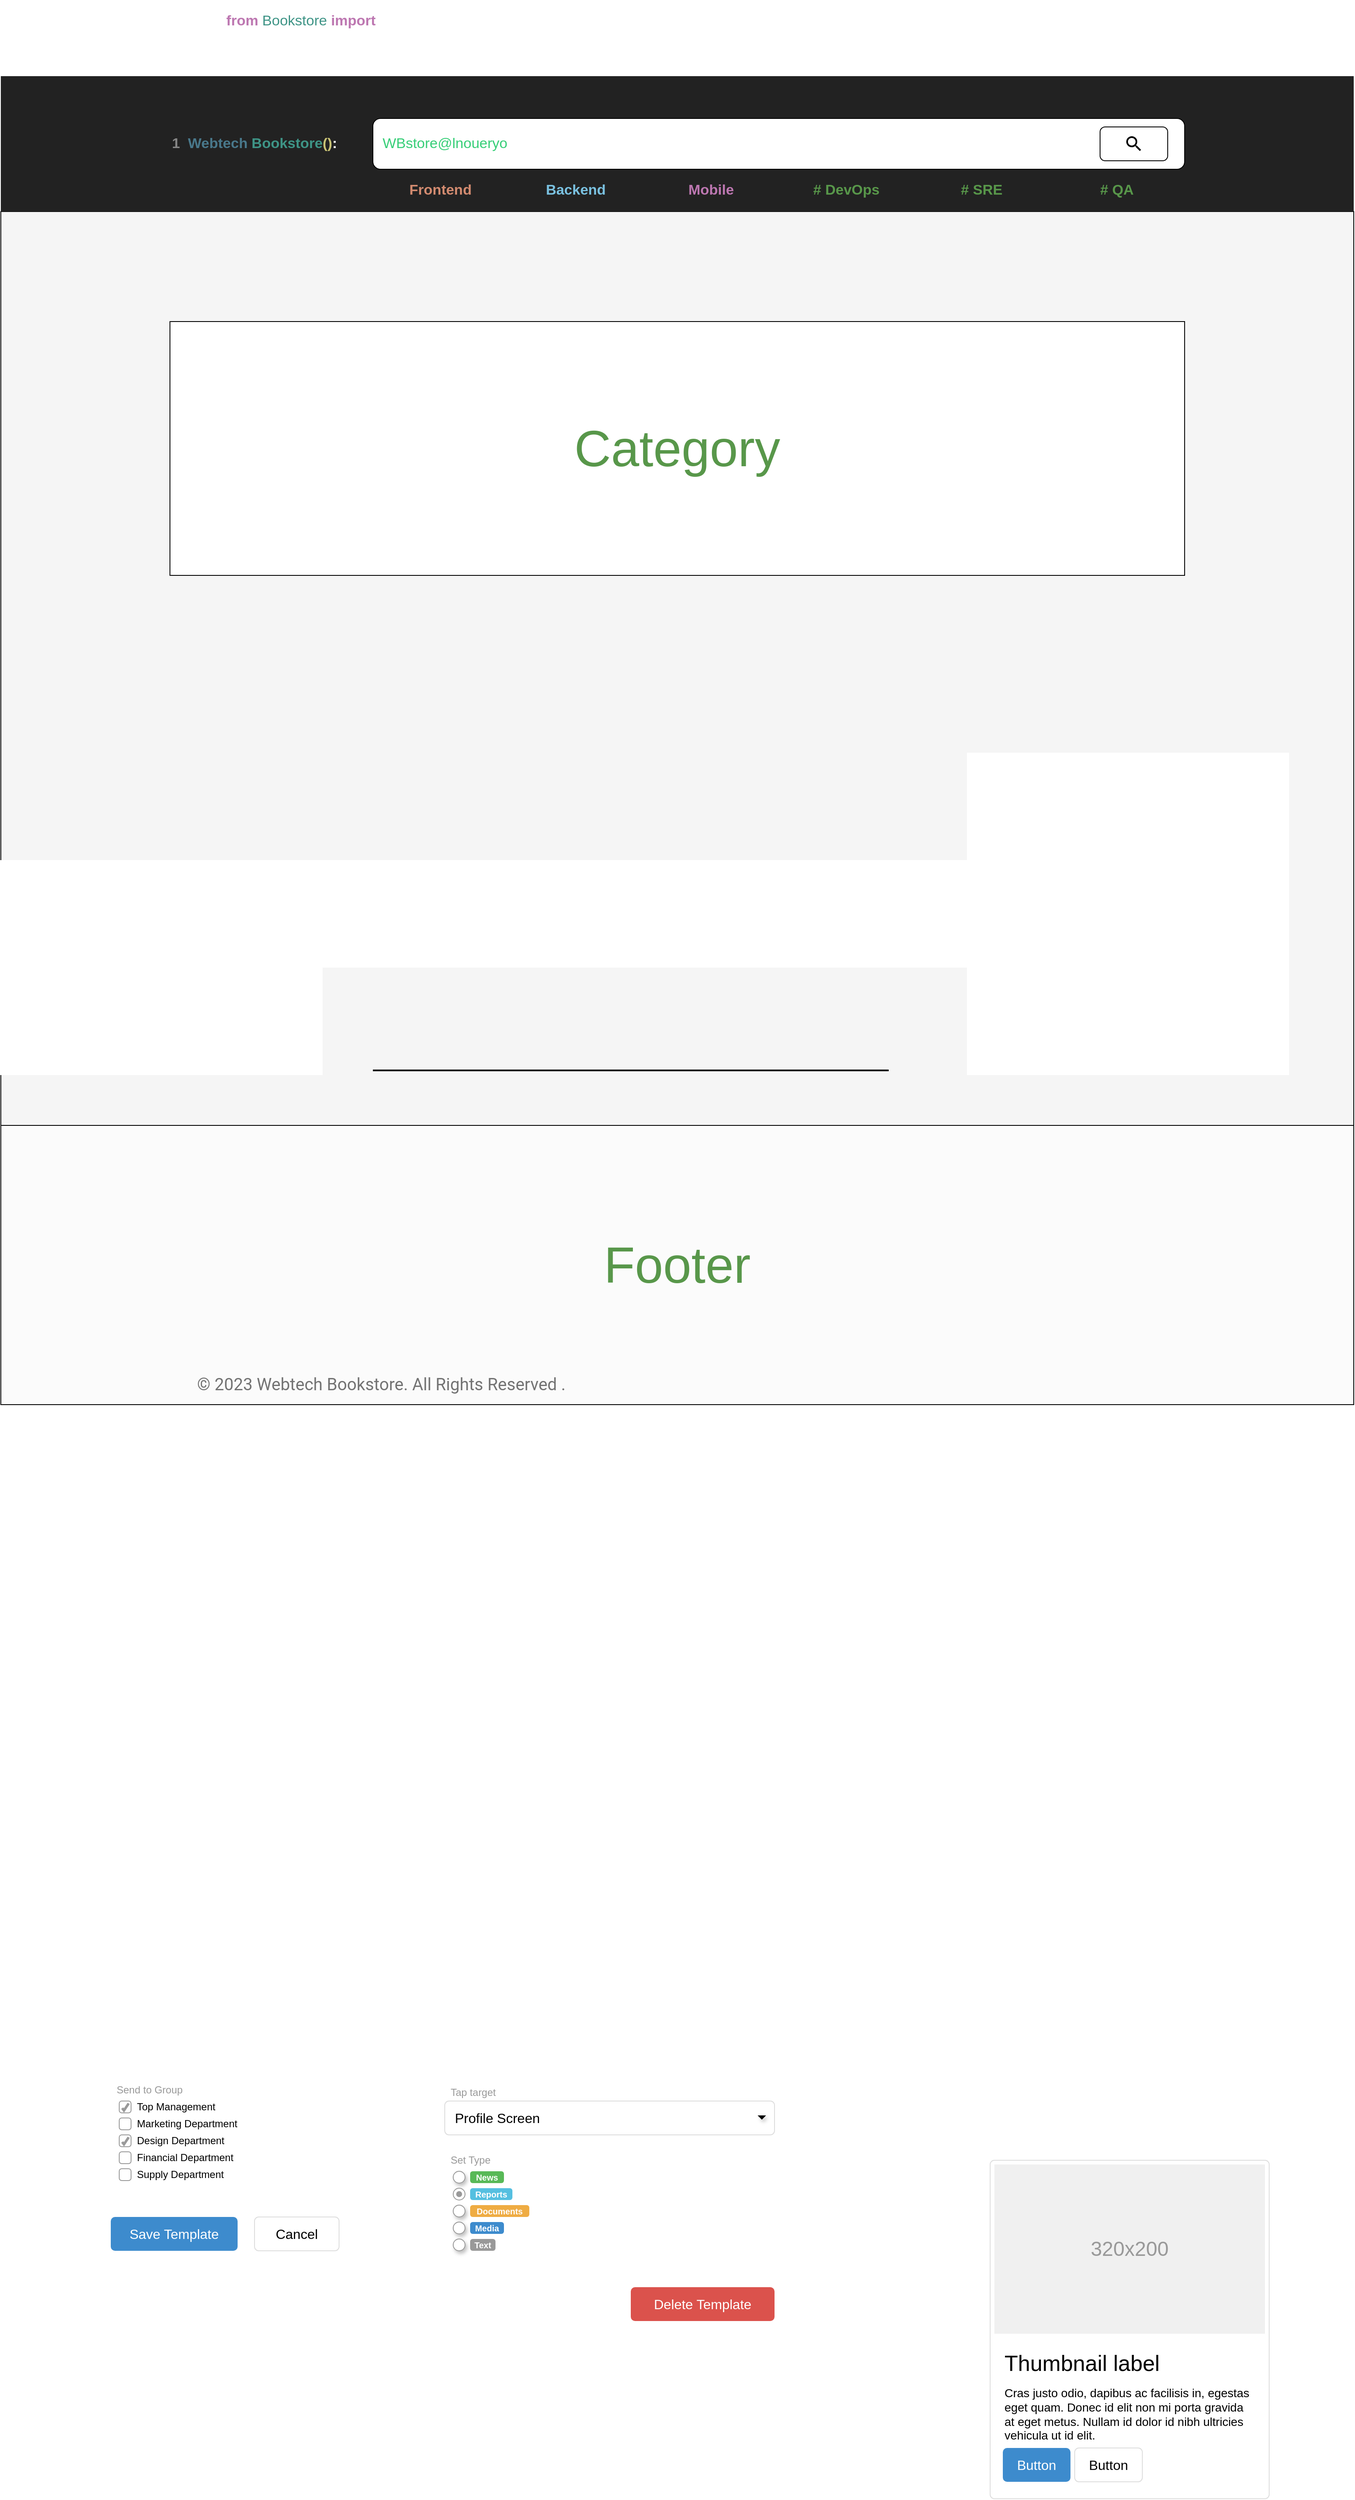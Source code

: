 <mxfile>
    <diagram id="iu-9Q0I3nVZPA6guKDX-" name="Home">
        <mxGraphModel dx="3475" dy="3155" grid="1" gridSize="10" guides="1" tooltips="1" connect="1" arrows="1" fold="1" page="1" pageScale="1" pageWidth="850" pageHeight="1100" math="0" shadow="0">
            <root>
                <mxCell id="0"/>
                <mxCell id="1" parent="0"/>
                <mxCell id="104" value="" style="rounded=0;whiteSpace=wrap;html=1;labelBackgroundColor=none;sketch=0;fontSize=17;fontColor=#58974a;fillColor=#f5f5f5;" parent="1" vertex="1">
                    <mxGeometry y="160" width="1600" height="1080" as="geometry"/>
                </mxCell>
                <mxCell id="12" value="" style="html=1;shadow=0;dashed=0;shape=mxgraph.bootstrap.rrect;rSize=5;strokeColor=#dddddd;rounded=0;fontSize=12;align=center;" parent="1" vertex="1">
                    <mxGeometry x="1170" y="2463" width="330" height="400" as="geometry"/>
                </mxCell>
                <mxCell id="13" value="320x200" style="shape=rect;fontSize=24;fillColor=#f0f0f0;strokeColor=none;fontColor=#999999;whiteSpace=wrap;" parent="12" vertex="1">
                    <mxGeometry x="5" y="5" width="320" height="200" as="geometry"/>
                </mxCell>
                <mxCell id="14" value="Thumbnail label" style="html=1;shadow=0;dashed=0;shape=mxgraph.bootstrap.anchor;fontSize=26;align=left;whiteSpace=wrap;" parent="12" vertex="1">
                    <mxGeometry x="15" y="220" width="300" height="40" as="geometry"/>
                </mxCell>
                <mxCell id="15" value="Cras justo odio, dapibus ac facilisis in, egestas eget quam. Donec id elit non mi porta gravida at eget metus. Nullam id dolor id nibh ultricies vehicula ut id elit." style="html=1;shadow=0;dashed=0;shape=mxgraph.bootstrap.anchor;strokeColor=#dddddd;whiteSpace=wrap;align=left;verticalAlign=top;fontSize=14;whiteSpace=wrap;" parent="12" vertex="1">
                    <mxGeometry x="15" y="260" width="300" height="80" as="geometry"/>
                </mxCell>
                <mxCell id="16" value="Button" style="html=1;shadow=0;dashed=0;shape=mxgraph.bootstrap.rrect;rSize=5;fontSize=16;fillColor=#3D8BCD;strokeColor=none;fontColor=#ffffff;whiteSpace=wrap;" parent="12" vertex="1">
                    <mxGeometry y="1" width="80" height="40" relative="1" as="geometry">
                        <mxPoint x="15" y="-60" as="offset"/>
                    </mxGeometry>
                </mxCell>
                <mxCell id="17" value="Button" style="html=1;shadow=0;dashed=0;shape=mxgraph.bootstrap.rrect;rSize=5;fontSize=16;strokeColor=#dddddd;whiteSpace=wrap;" parent="12" vertex="1">
                    <mxGeometry y="1" width="80" height="40" relative="1" as="geometry">
                        <mxPoint x="100" y="-60" as="offset"/>
                    </mxGeometry>
                </mxCell>
                <mxCell id="32" value="Tap target" style="html=1;shadow=0;dashed=0;shape=mxgraph.bootstrap.rect;strokeColor=none;fillColor=none;fontColor=#999999;align=left;spacingLeft=5;whiteSpace=wrap;rounded=0;" parent="1" vertex="1">
                    <mxGeometry x="525" y="2373" width="200" height="20" as="geometry"/>
                </mxCell>
                <mxCell id="33" value="Profile Screen" style="html=1;shadow=0;dashed=0;shape=mxgraph.bootstrap.rrect;rSize=5;strokeColor=#dddddd;align=left;spacingLeft=10;fontSize=16;whiteSpace=wrap;rounded=0;" parent="1" vertex="1">
                    <mxGeometry x="525" y="2393" width="390" height="40" as="geometry"/>
                </mxCell>
                <mxCell id="34" value="" style="shape=triangle;strokeColor=none;fillColor=#000000;direction=south;rounded=0;shadow=1;fontSize=12;fontColor=#000000;align=center;html=1;" parent="1" vertex="1">
                    <mxGeometry x="895" y="2410" width="10" height="5" as="geometry"/>
                </mxCell>
                <mxCell id="35" value="Send to Group" style="html=1;shadow=0;dashed=0;shape=mxgraph.bootstrap.rect;strokeColor=none;fillColor=none;fontColor=#999999;align=left;spacingLeft=5;whiteSpace=wrap;rounded=0;" parent="1" vertex="1">
                    <mxGeometry x="130" y="2370" width="200" height="20" as="geometry"/>
                </mxCell>
                <mxCell id="36" value="Top Management" style="html=1;shadow=0;dashed=0;shape=mxgraph.bootstrap.checkbox;fontSize=12;strokeColor=#999999;align=left;labelPosition=right;spacingLeft=5;rounded=0;" parent="1" vertex="1">
                    <mxGeometry x="140" y="2393" width="14" height="14" as="geometry"/>
                </mxCell>
                <mxCell id="37" value="Marketing Department" style="html=1;shadow=0;dashed=0;shape=mxgraph.bootstrap.rrect;fontSize=12;rSize=3;strokeColor=#999999;align=left;labelPosition=right;spacingLeft=5;rounded=0;" parent="1" vertex="1">
                    <mxGeometry x="140" y="2413" width="14" height="14" as="geometry"/>
                </mxCell>
                <mxCell id="38" value="Design Department" style="html=1;shadow=0;dashed=0;shape=mxgraph.bootstrap.checkbox;fontSize=12;strokeColor=#999999;align=left;labelPosition=right;spacingLeft=5;rounded=0;" parent="1" vertex="1">
                    <mxGeometry x="140" y="2433" width="14" height="14" as="geometry"/>
                </mxCell>
                <mxCell id="39" value="Financial Department" style="html=1;shadow=0;dashed=0;shape=mxgraph.bootstrap.rrect;fontSize=12;rSize=3;strokeColor=#999999;align=left;labelPosition=right;spacingLeft=5;rounded=0;" parent="1" vertex="1">
                    <mxGeometry x="140" y="2453" width="14" height="14" as="geometry"/>
                </mxCell>
                <mxCell id="40" value="Supply Department" style="html=1;shadow=0;dashed=0;shape=mxgraph.bootstrap.rrect;fontSize=12;rSize=3;strokeColor=#999999;align=left;labelPosition=right;spacingLeft=5;rounded=0;" parent="1" vertex="1">
                    <mxGeometry x="140" y="2473" width="14" height="14" as="geometry"/>
                </mxCell>
                <mxCell id="41" value="Set Type" style="html=1;shadow=0;dashed=0;shape=mxgraph.bootstrap.rect;strokeColor=none;fillColor=none;fontColor=#999999;align=left;spacingLeft=5;whiteSpace=wrap;rounded=0;" parent="1" vertex="1">
                    <mxGeometry x="525" y="2453" width="200" height="20" as="geometry"/>
                </mxCell>
                <mxCell id="42" value="" style="shape=ellipse;dashed=0;strokeColor=#999999;fillColor=#ffffff;html=1;rounded=0;shadow=1;fontSize=12;fontColor=#000000;align=center;" parent="1" vertex="1">
                    <mxGeometry x="535" y="2476" width="14" height="14" as="geometry"/>
                </mxCell>
                <mxCell id="43" value="News" style="html=1;shadow=0;dashed=0;shape=mxgraph.bootstrap.rrect;align=center;rSize=3;strokeColor=none;fillColor=#58B957;fontColor=#ffffff;fontStyle=1;fontSize=10;whiteSpace=wrap;rounded=0;" parent="1" vertex="1">
                    <mxGeometry x="555" y="2476" width="40" height="14" as="geometry"/>
                </mxCell>
                <mxCell id="44" value="" style="html=1;shadow=0;dashed=0;shape=mxgraph.bootstrap.radioButton;strokeColor=#999999;fillColor=#ffffff;rounded=0;fontSize=12;fontColor=#000000;align=center;" parent="1" vertex="1">
                    <mxGeometry x="535" y="2496" width="14" height="14" as="geometry"/>
                </mxCell>
                <mxCell id="45" value="Reports" style="html=1;shadow=0;dashed=0;shape=mxgraph.bootstrap.rrect;align=center;rSize=3;strokeColor=none;fillColor=#55BFE0;fontColor=#ffffff;fontStyle=1;fontSize=10;whiteSpace=wrap;rounded=0;" parent="1" vertex="1">
                    <mxGeometry x="555" y="2496" width="50" height="14" as="geometry"/>
                </mxCell>
                <mxCell id="46" value="" style="shape=ellipse;dashed=0;strokeColor=#999999;fillColor=#ffffff;html=1;rounded=0;shadow=1;fontSize=12;fontColor=#000000;align=center;" parent="1" vertex="1">
                    <mxGeometry x="535" y="2516" width="14" height="14" as="geometry"/>
                </mxCell>
                <mxCell id="47" value="Documents" style="html=1;shadow=0;dashed=0;shape=mxgraph.bootstrap.rrect;align=center;rSize=3;strokeColor=none;fillColor=#EFAC43;fontColor=#ffffff;fontStyle=1;fontSize=10;whiteSpace=wrap;rounded=0;" parent="1" vertex="1">
                    <mxGeometry x="555" y="2516" width="70" height="14" as="geometry"/>
                </mxCell>
                <mxCell id="48" value="" style="shape=ellipse;dashed=0;strokeColor=#999999;fillColor=#ffffff;html=1;rounded=0;shadow=1;fontSize=12;fontColor=#000000;align=center;" parent="1" vertex="1">
                    <mxGeometry x="535" y="2536" width="14" height="14" as="geometry"/>
                </mxCell>
                <mxCell id="49" value="Media" style="html=1;shadow=0;dashed=0;shape=mxgraph.bootstrap.rrect;align=center;rSize=3;strokeColor=none;fillColor=#3D8BCD;fontColor=#ffffff;fontStyle=1;fontSize=10;whiteSpace=wrap;rounded=0;" parent="1" vertex="1">
                    <mxGeometry x="555" y="2536" width="40" height="14" as="geometry"/>
                </mxCell>
                <mxCell id="50" value="" style="shape=ellipse;dashed=0;strokeColor=#999999;fillColor=#ffffff;html=1;rounded=0;shadow=1;fontSize=12;fontColor=#000000;align=center;" parent="1" vertex="1">
                    <mxGeometry x="535" y="2556" width="14" height="14" as="geometry"/>
                </mxCell>
                <mxCell id="51" value="Text" style="html=1;shadow=0;dashed=0;shape=mxgraph.bootstrap.rrect;align=center;rSize=3;strokeColor=none;fillColor=#999999;fontColor=#ffffff;fontStyle=1;fontSize=10;whiteSpace=wrap;rounded=0;" parent="1" vertex="1">
                    <mxGeometry x="555" y="2556" width="30" height="14" as="geometry"/>
                </mxCell>
                <mxCell id="52" value="Save Template" style="html=1;shadow=0;dashed=0;shape=mxgraph.bootstrap.rrect;align=center;rSize=5;strokeColor=none;fillColor=#3D8BCD;fontColor=#ffffff;fontSize=16;whiteSpace=wrap;rounded=0;" parent="1" vertex="1">
                    <mxGeometry x="130" y="2530" width="150" height="40" as="geometry"/>
                </mxCell>
                <mxCell id="53" value="Cancel" style="html=1;shadow=0;dashed=0;shape=mxgraph.bootstrap.rrect;align=center;rSize=5;strokeColor=#dddddd;fontSize=16;whiteSpace=wrap;rounded=0;" parent="1" vertex="1">
                    <mxGeometry x="300" y="2530" width="100" height="40" as="geometry"/>
                </mxCell>
                <mxCell id="54" value="Delete Template" style="html=1;shadow=0;dashed=0;shape=mxgraph.bootstrap.rrect;align=center;rSize=5;strokeColor=none;fillColor=#DB524C;fontColor=#ffffff;fontSize=16;whiteSpace=wrap;rounded=0;" parent="1" vertex="1">
                    <mxGeometry x="745" y="2613" width="170" height="40" as="geometry"/>
                </mxCell>
                <mxCell id="124" value="&lt;font style=&quot;font-size: 60px;&quot;&gt;Category&lt;/font&gt;" style="rounded=0;whiteSpace=wrap;html=1;labelBackgroundColor=none;sketch=0;fontSize=20;fontColor=#58974a;fillColor=#FFFFFF;" parent="1" vertex="1">
                    <mxGeometry x="200" y="290" width="1200" height="300" as="geometry"/>
                </mxCell>
                <mxCell id="125" value="&lt;font style=&quot;font-size: 60px;&quot;&gt;Footer&lt;/font&gt;" style="rounded=0;whiteSpace=wrap;html=1;labelBackgroundColor=none;sketch=0;fontSize=20;fontColor=#58974a;fillColor=#fbfbfb;" parent="1" vertex="1">
                    <mxGeometry y="1240" width="1600" height="330" as="geometry"/>
                </mxCell>
                <mxCell id="126" value="&lt;span style=&quot;color: rgba(0, 0, 0, 0.54); font-family: Roboto, &amp;quot;Helvetica Neue&amp;quot;, Helvetica, Arial, 文泉驛正黑, &amp;quot;WenQuanYi Zen Hei&amp;quot;, &amp;quot;Hiragino Sans GB&amp;quot;, &amp;quot;儷黑 Pro&amp;quot;, &amp;quot;LiHei Pro&amp;quot;, &amp;quot;Heiti TC&amp;quot;, 微軟正黑體, &amp;quot;Microsoft JhengHei UI&amp;quot;, &amp;quot;Microsoft JhengHei&amp;quot;, sans-serif; text-align: start; background-color: rgb(251, 251, 251);&quot;&gt;&lt;font style=&quot;font-size: 20px;&quot;&gt;© 2023 Webtech Bookstore. All Rights Reserved .&lt;/font&gt;&lt;/span&gt;" style="text;html=1;strokeColor=none;fillColor=none;align=center;verticalAlign=middle;whiteSpace=wrap;rounded=0;labelBackgroundColor=none;sketch=0;fontSize=20;fontColor=#58974a;" parent="1" vertex="1">
                    <mxGeometry x="200" y="1520" width="500" height="50" as="geometry"/>
                </mxCell>
                <mxCell id="128" value="" style="line;strokeWidth=2;html=1;labelBackgroundColor=none;sketch=0;fontSize=20;fontColor=#58974a;fillColor=#fbfbfb;" parent="1" vertex="1">
                    <mxGeometry x="440" y="1170" width="610" height="10" as="geometry"/>
                </mxCell>
                <mxCell id="z7ZdVrglcx-ecVN2qqOi-131" value="&lt;b style=&quot;&quot;&gt;&lt;font color=&quot;#bd77b1&quot;&gt;from&amp;nbsp;&lt;/font&gt;&lt;/b&gt;&lt;span style=&quot;color: rgb(62, 148, 134); text-align: left;&quot;&gt;Bookstore &lt;/span&gt;&lt;span style=&quot;text-align: left;&quot;&gt;&lt;font color=&quot;#bd77b1&quot;&gt;&lt;b&gt;import&lt;/b&gt;&lt;/font&gt;&lt;/span&gt;" style="text;html=1;strokeColor=none;fillColor=none;align=center;verticalAlign=middle;whiteSpace=wrap;rounded=0;labelBackgroundColor=none;sketch=0;fontSize=17;fontColor=#FFFFFF;" parent="1" vertex="1">
                    <mxGeometry x="250" y="-90" width="210" height="50" as="geometry"/>
                </mxCell>
                <mxCell id="aUzokdH6n-494Q2fgKW0-128" value="" style="html=1;shadow=0;dashed=0;shape=mxgraph.bootstrap.rect;fillColor=#222222;strokeColor=none;whiteSpace=wrap;rounded=0;fontSize=12;fontColor=#000000;align=center;" parent="1" vertex="1">
                    <mxGeometry width="1600" height="160" as="geometry"/>
                </mxCell>
                <mxCell id="aUzokdH6n-494Q2fgKW0-129" value="&lt;b style=&quot;font-size: 17px;&quot;&gt;&lt;font color=&quot;#878787&quot; style=&quot;font-size: 17px;&quot;&gt;1&lt;/font&gt;&lt;font style=&quot;font-size: 17px;&quot; color=&quot;#49788b&quot;&gt;&amp;nbsp; Webtech&lt;/font&gt;&lt;font style=&quot;font-size: 17px;&quot; color=&quot;#3e9486&quot;&gt; Bookstore&lt;/font&gt;&lt;font style=&quot;font-size: 17px;&quot; color=&quot;#c9c375&quot;&gt;()&lt;/font&gt;&lt;font style=&quot;font-size: 17px;&quot; color=&quot;#ffffff&quot;&gt;:&lt;/font&gt;&lt;/b&gt;" style="html=1;shadow=0;dashed=0;fillColor=none;strokeColor=none;shape=mxgraph.bootstrap.rect;fontColor=#999999;fontSize=14;whiteSpace=wrap;" parent="1" vertex="1">
                    <mxGeometry x="200" y="40" width="200" height="80" as="geometry"/>
                </mxCell>
                <mxCell id="aUzokdH6n-494Q2fgKW0-130" value="&amp;nbsp; &lt;font color=&quot;#36ce77&quot;&gt;WBstore@lnoueryo&lt;/font&gt;&lt;font color=&quot;#ffffff&quot;&gt;:~ $ python for beginner&lt;/font&gt;" style="rounded=1;whiteSpace=wrap;html=1;fontSize=17;fontColor=#49788b;align=left;" parent="1" vertex="1">
                    <mxGeometry x="440" y="50" width="960" height="60" as="geometry"/>
                </mxCell>
                <mxCell id="aUzokdH6n-494Q2fgKW0-131" value="" style="group" parent="1" vertex="1" connectable="0">
                    <mxGeometry x="1300" y="60" width="80" height="40" as="geometry"/>
                </mxCell>
                <mxCell id="aUzokdH6n-494Q2fgKW0-132" value="" style="rounded=1;whiteSpace=wrap;html=1;labelBackgroundColor=#FFFFFF;sketch=0;fontSize=17;fontColor=#FFFFFF;fillColor=#FFFFFF;" parent="aUzokdH6n-494Q2fgKW0-131" vertex="1">
                    <mxGeometry width="80" height="40" as="geometry"/>
                </mxCell>
                <mxCell id="aUzokdH6n-494Q2fgKW0-133" value="" style="shape=image;verticalLabelPosition=bottom;labelBackgroundColor=default;verticalAlign=top;aspect=fixed;imageAspect=0;image=data:image/svg+xml,PHN2ZyB4bWxucz0iaHR0cDovL3d3dy53My5vcmcvMjAwMC9zdmciIHZpZXdCb3g9IjAgMCAyNCAyNCI+PHBhdGggZD0iTTkuNSwzQTYuNSw2LjUgMCAwLDEgMTYsOS41QzE2LDExLjExIDE1LjQxLDEyLjU5IDE0LjQ0LDEzLjczTDE0LjcxLDE0SDE1LjVMMjAuNSwxOUwxOSwyMC41TDE0LDE1LjVWMTQuNzFMMTMuNzMsMTQuNDRDMTIuNTksMTUuNDEgMTEuMTEsMTYgOS41LDE2QTYuNSw2LjUgMCAwLDEgMyw5LjVBNi41LDYuNSAwIDAsMSA5LjUsM005LjUsNUM3LDUgNSw3IDUsOS41QzUsMTIgNywxNCA5LjUsMTRDMTIsMTQgMTQsMTIgMTQsOS41QzE0LDcgMTIsNSA5LjUsNVoiLz48L3N2Zz4=;" parent="aUzokdH6n-494Q2fgKW0-131" vertex="1">
                    <mxGeometry x="28" y="8" width="24" height="24" as="geometry"/>
                </mxCell>
                <mxCell id="aUzokdH6n-494Q2fgKW0-134" value="&lt;font color=&quot;#d38b70&quot;&gt;&lt;b&gt;Frontend&lt;/b&gt;&lt;/font&gt;" style="text;html=1;strokeColor=none;fillColor=none;align=center;verticalAlign=middle;whiteSpace=wrap;rounded=0;labelBackgroundColor=none;sketch=0;fontSize=17;fontColor=#FFFFFF;" parent="1" vertex="1">
                    <mxGeometry x="440" y="110" width="160" height="50" as="geometry"/>
                </mxCell>
                <mxCell id="aUzokdH6n-494Q2fgKW0-135" value="&lt;font color=&quot;#7ac1e0&quot;&gt;&lt;b&gt;Backend&lt;/b&gt;&lt;/font&gt;" style="text;html=1;strokeColor=none;fillColor=none;align=center;verticalAlign=middle;whiteSpace=wrap;rounded=0;labelBackgroundColor=none;sketch=0;fontSize=17;fontColor=#FFFFFF;" parent="1" vertex="1">
                    <mxGeometry x="600" y="110" width="160" height="50" as="geometry"/>
                </mxCell>
                <mxCell id="aUzokdH6n-494Q2fgKW0-136" value="&lt;b&gt;&lt;font color=&quot;#58974a&quot;&gt;# DevOps&lt;/font&gt;&lt;/b&gt;" style="text;html=1;strokeColor=none;fillColor=none;align=center;verticalAlign=middle;whiteSpace=wrap;rounded=0;labelBackgroundColor=none;sketch=0;fontSize=17;fontColor=#FFFFFF;" parent="1" vertex="1">
                    <mxGeometry x="920" y="110" width="160" height="50" as="geometry"/>
                </mxCell>
                <mxCell id="aUzokdH6n-494Q2fgKW0-137" value="&lt;b&gt;&lt;font color=&quot;#58974a&quot;&gt;# SRE&lt;/font&gt;&lt;/b&gt;" style="text;html=1;strokeColor=none;fillColor=none;align=center;verticalAlign=middle;whiteSpace=wrap;rounded=0;labelBackgroundColor=none;sketch=0;fontSize=17;fontColor=#FFFFFF;" parent="1" vertex="1">
                    <mxGeometry x="1080" y="110" width="160" height="50" as="geometry"/>
                </mxCell>
                <mxCell id="aUzokdH6n-494Q2fgKW0-138" value="&lt;b&gt;&lt;font color=&quot;#58974a&quot;&gt;# QA&lt;/font&gt;&lt;/b&gt;" style="text;html=1;strokeColor=none;fillColor=none;align=center;verticalAlign=middle;whiteSpace=wrap;rounded=0;labelBackgroundColor=none;sketch=0;fontSize=17;fontColor=#FFFFFF;" parent="1" vertex="1">
                    <mxGeometry x="1240" y="110" width="160" height="50" as="geometry"/>
                </mxCell>
                <mxCell id="aUzokdH6n-494Q2fgKW0-139" value="&lt;font color=&quot;#bd77b1&quot;&gt;&lt;b&gt;Mobile&lt;/b&gt;&lt;/font&gt;" style="text;html=1;strokeColor=none;fillColor=none;align=center;verticalAlign=middle;whiteSpace=wrap;rounded=0;labelBackgroundColor=none;sketch=0;fontSize=17;fontColor=#FFFFFF;" parent="1" vertex="1">
                    <mxGeometry x="760" y="110" width="160" height="50" as="geometry"/>
                </mxCell>
            </root>
        </mxGraphModel>
    </diagram>
    <diagram name="Book Collection" id="AzkUI0gB38Serak8jHaA">
        <mxGraphModel dx="2780" dy="2744" grid="1" gridSize="10" guides="1" tooltips="1" connect="1" arrows="1" fold="1" page="1" pageScale="1" pageWidth="850" pageHeight="1100" math="0" shadow="0">
            <root>
                <mxCell id="Fp4AKJfs3A7mnwe-e1Vw-0"/>
                <mxCell id="Fp4AKJfs3A7mnwe-e1Vw-1" parent="Fp4AKJfs3A7mnwe-e1Vw-0"/>
                <mxCell id="Fp4AKJfs3A7mnwe-e1Vw-2" value="" style="rounded=0;whiteSpace=wrap;html=1;labelBackgroundColor=none;sketch=0;fontSize=17;fontColor=#58974a;fillColor=#f5f5f5;" parent="Fp4AKJfs3A7mnwe-e1Vw-1" vertex="1">
                    <mxGeometry y="160" width="1600" height="1080" as="geometry"/>
                </mxCell>
                <mxCell id="Fp4AKJfs3A7mnwe-e1Vw-3" value="" style="html=1;shadow=0;dashed=0;shape=mxgraph.bootstrap.rect;fillColor=#222222;strokeColor=none;whiteSpace=wrap;rounded=0;fontSize=12;fontColor=#000000;align=center;" parent="Fp4AKJfs3A7mnwe-e1Vw-1" vertex="1">
                    <mxGeometry width="1600" height="160" as="geometry"/>
                </mxCell>
                <mxCell id="Fp4AKJfs3A7mnwe-e1Vw-4" value="" style="html=1;shadow=0;dashed=0;shape=mxgraph.bootstrap.rrect;rSize=5;strokeColor=#dddddd;rounded=0;fontSize=12;align=center;" parent="Fp4AKJfs3A7mnwe-e1Vw-1" vertex="1">
                    <mxGeometry x="1170" y="2463" width="330" height="400" as="geometry"/>
                </mxCell>
                <mxCell id="Fp4AKJfs3A7mnwe-e1Vw-5" value="320x200" style="shape=rect;fontSize=24;fillColor=#f0f0f0;strokeColor=none;fontColor=#999999;whiteSpace=wrap;" parent="Fp4AKJfs3A7mnwe-e1Vw-4" vertex="1">
                    <mxGeometry x="5" y="5" width="320" height="200" as="geometry"/>
                </mxCell>
                <mxCell id="Fp4AKJfs3A7mnwe-e1Vw-6" value="Thumbnail label" style="html=1;shadow=0;dashed=0;shape=mxgraph.bootstrap.anchor;fontSize=26;align=left;whiteSpace=wrap;" parent="Fp4AKJfs3A7mnwe-e1Vw-4" vertex="1">
                    <mxGeometry x="15" y="220" width="300" height="40" as="geometry"/>
                </mxCell>
                <mxCell id="Fp4AKJfs3A7mnwe-e1Vw-7" value="Cras justo odio, dapibus ac facilisis in, egestas eget quam. Donec id elit non mi porta gravida at eget metus. Nullam id dolor id nibh ultricies vehicula ut id elit." style="html=1;shadow=0;dashed=0;shape=mxgraph.bootstrap.anchor;strokeColor=#dddddd;whiteSpace=wrap;align=left;verticalAlign=top;fontSize=14;whiteSpace=wrap;" parent="Fp4AKJfs3A7mnwe-e1Vw-4" vertex="1">
                    <mxGeometry x="15" y="260" width="300" height="80" as="geometry"/>
                </mxCell>
                <mxCell id="Fp4AKJfs3A7mnwe-e1Vw-8" value="Button" style="html=1;shadow=0;dashed=0;shape=mxgraph.bootstrap.rrect;rSize=5;fontSize=16;fillColor=#3D8BCD;strokeColor=none;fontColor=#ffffff;whiteSpace=wrap;" parent="Fp4AKJfs3A7mnwe-e1Vw-4" vertex="1">
                    <mxGeometry y="1" width="80" height="40" relative="1" as="geometry">
                        <mxPoint x="15" y="-60" as="offset"/>
                    </mxGeometry>
                </mxCell>
                <mxCell id="Fp4AKJfs3A7mnwe-e1Vw-9" value="Button" style="html=1;shadow=0;dashed=0;shape=mxgraph.bootstrap.rrect;rSize=5;fontSize=16;strokeColor=#dddddd;whiteSpace=wrap;" parent="Fp4AKJfs3A7mnwe-e1Vw-4" vertex="1">
                    <mxGeometry y="1" width="80" height="40" relative="1" as="geometry">
                        <mxPoint x="100" y="-60" as="offset"/>
                    </mxGeometry>
                </mxCell>
                <mxCell id="Fp4AKJfs3A7mnwe-e1Vw-10" value="Tap target" style="html=1;shadow=0;dashed=0;shape=mxgraph.bootstrap.rect;strokeColor=none;fillColor=none;fontColor=#999999;align=left;spacingLeft=5;whiteSpace=wrap;rounded=0;" parent="Fp4AKJfs3A7mnwe-e1Vw-1" vertex="1">
                    <mxGeometry x="525" y="2373" width="200" height="20" as="geometry"/>
                </mxCell>
                <mxCell id="Fp4AKJfs3A7mnwe-e1Vw-11" value="Profile Screen" style="html=1;shadow=0;dashed=0;shape=mxgraph.bootstrap.rrect;rSize=5;strokeColor=#dddddd;align=left;spacingLeft=10;fontSize=16;whiteSpace=wrap;rounded=0;" parent="Fp4AKJfs3A7mnwe-e1Vw-1" vertex="1">
                    <mxGeometry x="525" y="2393" width="390" height="40" as="geometry"/>
                </mxCell>
                <mxCell id="Fp4AKJfs3A7mnwe-e1Vw-12" value="" style="shape=triangle;strokeColor=none;fillColor=#000000;direction=south;rounded=0;shadow=1;fontSize=12;fontColor=#000000;align=center;html=1;" parent="Fp4AKJfs3A7mnwe-e1Vw-1" vertex="1">
                    <mxGeometry x="895" y="2410" width="10" height="5" as="geometry"/>
                </mxCell>
                <mxCell id="Fp4AKJfs3A7mnwe-e1Vw-13" value="Send to Group" style="html=1;shadow=0;dashed=0;shape=mxgraph.bootstrap.rect;strokeColor=none;fillColor=none;fontColor=#999999;align=left;spacingLeft=5;whiteSpace=wrap;rounded=0;" parent="Fp4AKJfs3A7mnwe-e1Vw-1" vertex="1">
                    <mxGeometry x="130" y="2370" width="200" height="20" as="geometry"/>
                </mxCell>
                <mxCell id="Fp4AKJfs3A7mnwe-e1Vw-14" value="Top Management" style="html=1;shadow=0;dashed=0;shape=mxgraph.bootstrap.checkbox;fontSize=12;strokeColor=#999999;align=left;labelPosition=right;spacingLeft=5;rounded=0;" parent="Fp4AKJfs3A7mnwe-e1Vw-1" vertex="1">
                    <mxGeometry x="140" y="2393" width="14" height="14" as="geometry"/>
                </mxCell>
                <mxCell id="Fp4AKJfs3A7mnwe-e1Vw-15" value="Marketing Department" style="html=1;shadow=0;dashed=0;shape=mxgraph.bootstrap.rrect;fontSize=12;rSize=3;strokeColor=#999999;align=left;labelPosition=right;spacingLeft=5;rounded=0;" parent="Fp4AKJfs3A7mnwe-e1Vw-1" vertex="1">
                    <mxGeometry x="140" y="2413" width="14" height="14" as="geometry"/>
                </mxCell>
                <mxCell id="Fp4AKJfs3A7mnwe-e1Vw-16" value="Design Department" style="html=1;shadow=0;dashed=0;shape=mxgraph.bootstrap.checkbox;fontSize=12;strokeColor=#999999;align=left;labelPosition=right;spacingLeft=5;rounded=0;" parent="Fp4AKJfs3A7mnwe-e1Vw-1" vertex="1">
                    <mxGeometry x="140" y="2433" width="14" height="14" as="geometry"/>
                </mxCell>
                <mxCell id="Fp4AKJfs3A7mnwe-e1Vw-17" value="Financial Department" style="html=1;shadow=0;dashed=0;shape=mxgraph.bootstrap.rrect;fontSize=12;rSize=3;strokeColor=#999999;align=left;labelPosition=right;spacingLeft=5;rounded=0;" parent="Fp4AKJfs3A7mnwe-e1Vw-1" vertex="1">
                    <mxGeometry x="140" y="2453" width="14" height="14" as="geometry"/>
                </mxCell>
                <mxCell id="Fp4AKJfs3A7mnwe-e1Vw-18" value="Supply Department" style="html=1;shadow=0;dashed=0;shape=mxgraph.bootstrap.rrect;fontSize=12;rSize=3;strokeColor=#999999;align=left;labelPosition=right;spacingLeft=5;rounded=0;" parent="Fp4AKJfs3A7mnwe-e1Vw-1" vertex="1">
                    <mxGeometry x="140" y="2473" width="14" height="14" as="geometry"/>
                </mxCell>
                <mxCell id="Fp4AKJfs3A7mnwe-e1Vw-19" value="Set Type" style="html=1;shadow=0;dashed=0;shape=mxgraph.bootstrap.rect;strokeColor=none;fillColor=none;fontColor=#999999;align=left;spacingLeft=5;whiteSpace=wrap;rounded=0;" parent="Fp4AKJfs3A7mnwe-e1Vw-1" vertex="1">
                    <mxGeometry x="525" y="2453" width="200" height="20" as="geometry"/>
                </mxCell>
                <mxCell id="Fp4AKJfs3A7mnwe-e1Vw-20" value="" style="shape=ellipse;dashed=0;strokeColor=#999999;fillColor=#ffffff;html=1;rounded=0;shadow=1;fontSize=12;fontColor=#000000;align=center;" parent="Fp4AKJfs3A7mnwe-e1Vw-1" vertex="1">
                    <mxGeometry x="535" y="2476" width="14" height="14" as="geometry"/>
                </mxCell>
                <mxCell id="Fp4AKJfs3A7mnwe-e1Vw-21" value="News" style="html=1;shadow=0;dashed=0;shape=mxgraph.bootstrap.rrect;align=center;rSize=3;strokeColor=none;fillColor=#58B957;fontColor=#ffffff;fontStyle=1;fontSize=10;whiteSpace=wrap;rounded=0;" parent="Fp4AKJfs3A7mnwe-e1Vw-1" vertex="1">
                    <mxGeometry x="555" y="2476" width="40" height="14" as="geometry"/>
                </mxCell>
                <mxCell id="Fp4AKJfs3A7mnwe-e1Vw-22" value="" style="html=1;shadow=0;dashed=0;shape=mxgraph.bootstrap.radioButton;strokeColor=#999999;fillColor=#ffffff;rounded=0;fontSize=12;fontColor=#000000;align=center;" parent="Fp4AKJfs3A7mnwe-e1Vw-1" vertex="1">
                    <mxGeometry x="535" y="2496" width="14" height="14" as="geometry"/>
                </mxCell>
                <mxCell id="Fp4AKJfs3A7mnwe-e1Vw-23" value="Reports" style="html=1;shadow=0;dashed=0;shape=mxgraph.bootstrap.rrect;align=center;rSize=3;strokeColor=none;fillColor=#55BFE0;fontColor=#ffffff;fontStyle=1;fontSize=10;whiteSpace=wrap;rounded=0;" parent="Fp4AKJfs3A7mnwe-e1Vw-1" vertex="1">
                    <mxGeometry x="555" y="2496" width="50" height="14" as="geometry"/>
                </mxCell>
                <mxCell id="Fp4AKJfs3A7mnwe-e1Vw-24" value="" style="shape=ellipse;dashed=0;strokeColor=#999999;fillColor=#ffffff;html=1;rounded=0;shadow=1;fontSize=12;fontColor=#000000;align=center;" parent="Fp4AKJfs3A7mnwe-e1Vw-1" vertex="1">
                    <mxGeometry x="535" y="2516" width="14" height="14" as="geometry"/>
                </mxCell>
                <mxCell id="Fp4AKJfs3A7mnwe-e1Vw-25" value="Documents" style="html=1;shadow=0;dashed=0;shape=mxgraph.bootstrap.rrect;align=center;rSize=3;strokeColor=none;fillColor=#EFAC43;fontColor=#ffffff;fontStyle=1;fontSize=10;whiteSpace=wrap;rounded=0;" parent="Fp4AKJfs3A7mnwe-e1Vw-1" vertex="1">
                    <mxGeometry x="555" y="2516" width="70" height="14" as="geometry"/>
                </mxCell>
                <mxCell id="Fp4AKJfs3A7mnwe-e1Vw-26" value="" style="shape=ellipse;dashed=0;strokeColor=#999999;fillColor=#ffffff;html=1;rounded=0;shadow=1;fontSize=12;fontColor=#000000;align=center;" parent="Fp4AKJfs3A7mnwe-e1Vw-1" vertex="1">
                    <mxGeometry x="535" y="2536" width="14" height="14" as="geometry"/>
                </mxCell>
                <mxCell id="Fp4AKJfs3A7mnwe-e1Vw-27" value="Media" style="html=1;shadow=0;dashed=0;shape=mxgraph.bootstrap.rrect;align=center;rSize=3;strokeColor=none;fillColor=#3D8BCD;fontColor=#ffffff;fontStyle=1;fontSize=10;whiteSpace=wrap;rounded=0;" parent="Fp4AKJfs3A7mnwe-e1Vw-1" vertex="1">
                    <mxGeometry x="555" y="2536" width="40" height="14" as="geometry"/>
                </mxCell>
                <mxCell id="Fp4AKJfs3A7mnwe-e1Vw-28" value="" style="shape=ellipse;dashed=0;strokeColor=#999999;fillColor=#ffffff;html=1;rounded=0;shadow=1;fontSize=12;fontColor=#000000;align=center;" parent="Fp4AKJfs3A7mnwe-e1Vw-1" vertex="1">
                    <mxGeometry x="535" y="2556" width="14" height="14" as="geometry"/>
                </mxCell>
                <mxCell id="Fp4AKJfs3A7mnwe-e1Vw-29" value="Text" style="html=1;shadow=0;dashed=0;shape=mxgraph.bootstrap.rrect;align=center;rSize=3;strokeColor=none;fillColor=#999999;fontColor=#ffffff;fontStyle=1;fontSize=10;whiteSpace=wrap;rounded=0;" parent="Fp4AKJfs3A7mnwe-e1Vw-1" vertex="1">
                    <mxGeometry x="555" y="2556" width="30" height="14" as="geometry"/>
                </mxCell>
                <mxCell id="Fp4AKJfs3A7mnwe-e1Vw-30" value="Save Template" style="html=1;shadow=0;dashed=0;shape=mxgraph.bootstrap.rrect;align=center;rSize=5;strokeColor=none;fillColor=#3D8BCD;fontColor=#ffffff;fontSize=16;whiteSpace=wrap;rounded=0;" parent="Fp4AKJfs3A7mnwe-e1Vw-1" vertex="1">
                    <mxGeometry x="130" y="2530" width="150" height="40" as="geometry"/>
                </mxCell>
                <mxCell id="Fp4AKJfs3A7mnwe-e1Vw-31" value="Cancel" style="html=1;shadow=0;dashed=0;shape=mxgraph.bootstrap.rrect;align=center;rSize=5;strokeColor=#dddddd;fontSize=16;whiteSpace=wrap;rounded=0;" parent="Fp4AKJfs3A7mnwe-e1Vw-1" vertex="1">
                    <mxGeometry x="300" y="2530" width="100" height="40" as="geometry"/>
                </mxCell>
                <mxCell id="Fp4AKJfs3A7mnwe-e1Vw-32" value="Delete Template" style="html=1;shadow=0;dashed=0;shape=mxgraph.bootstrap.rrect;align=center;rSize=5;strokeColor=none;fillColor=#DB524C;fontColor=#ffffff;fontSize=16;whiteSpace=wrap;rounded=0;" parent="Fp4AKJfs3A7mnwe-e1Vw-1" vertex="1">
                    <mxGeometry x="745" y="2613" width="170" height="40" as="geometry"/>
                </mxCell>
                <mxCell id="Fp4AKJfs3A7mnwe-e1Vw-33" value="&lt;b style=&quot;font-size: 17px;&quot;&gt;&lt;font color=&quot;#878787&quot; style=&quot;font-size: 17px;&quot;&gt;1&lt;/font&gt;&lt;font style=&quot;font-size: 17px;&quot; color=&quot;#49788b&quot;&gt;&amp;nbsp; Webtech&lt;/font&gt;&lt;font style=&quot;font-size: 17px;&quot; color=&quot;#3e9486&quot;&gt; Bookstore&lt;/font&gt;&lt;font style=&quot;font-size: 17px;&quot; color=&quot;#c9c375&quot;&gt;()&lt;/font&gt;&lt;font style=&quot;font-size: 17px;&quot; color=&quot;#ffffff&quot;&gt;:&lt;/font&gt;&lt;/b&gt;" style="html=1;shadow=0;dashed=0;fillColor=none;strokeColor=none;shape=mxgraph.bootstrap.rect;fontColor=#999999;fontSize=14;whiteSpace=wrap;" parent="Fp4AKJfs3A7mnwe-e1Vw-1" vertex="1">
                    <mxGeometry x="200" y="40" width="200" height="80" as="geometry"/>
                </mxCell>
                <mxCell id="Fp4AKJfs3A7mnwe-e1Vw-34" value="&amp;nbsp; &lt;font color=&quot;#36ce77&quot;&gt;WBstore@lnoueryo&lt;/font&gt;&lt;font color=&quot;#ffffff&quot;&gt;:~ $ python for beginner&lt;/font&gt;" style="rounded=1;whiteSpace=wrap;html=1;fontSize=17;fontColor=#49788b;align=left;" parent="Fp4AKJfs3A7mnwe-e1Vw-1" vertex="1">
                    <mxGeometry x="440" y="50" width="960" height="60" as="geometry"/>
                </mxCell>
                <mxCell id="Fp4AKJfs3A7mnwe-e1Vw-35" value="" style="group" parent="Fp4AKJfs3A7mnwe-e1Vw-1" vertex="1" connectable="0">
                    <mxGeometry x="1300" y="60" width="80" height="40" as="geometry"/>
                </mxCell>
                <mxCell id="Fp4AKJfs3A7mnwe-e1Vw-36" value="" style="rounded=1;whiteSpace=wrap;html=1;labelBackgroundColor=#FFFFFF;sketch=0;fontSize=17;fontColor=#FFFFFF;fillColor=#FFFFFF;" parent="Fp4AKJfs3A7mnwe-e1Vw-35" vertex="1">
                    <mxGeometry width="80" height="40" as="geometry"/>
                </mxCell>
                <mxCell id="Fp4AKJfs3A7mnwe-e1Vw-37" value="" style="shape=image;verticalLabelPosition=bottom;labelBackgroundColor=default;verticalAlign=top;aspect=fixed;imageAspect=0;image=data:image/svg+xml,PHN2ZyB4bWxucz0iaHR0cDovL3d3dy53My5vcmcvMjAwMC9zdmciIHZpZXdCb3g9IjAgMCAyNCAyNCI+PHBhdGggZD0iTTkuNSwzQTYuNSw2LjUgMCAwLDEgMTYsOS41QzE2LDExLjExIDE1LjQxLDEyLjU5IDE0LjQ0LDEzLjczTDE0LjcxLDE0SDE1LjVMMjAuNSwxOUwxOSwyMC41TDE0LDE1LjVWMTQuNzFMMTMuNzMsMTQuNDRDMTIuNTksMTUuNDEgMTEuMTEsMTYgOS41LDE2QTYuNSw2LjUgMCAwLDEgMyw5LjVBNi41LDYuNSAwIDAsMSA5LjUsM005LjUsNUM3LDUgNSw3IDUsOS41QzUsMTIgNywxNCA5LjUsMTRDMTIsMTQgMTQsMTIgMTQsOS41QzE0LDcgMTIsNSA5LjUsNVoiLz48L3N2Zz4=;" parent="Fp4AKJfs3A7mnwe-e1Vw-35" vertex="1">
                    <mxGeometry x="28" y="8" width="24" height="24" as="geometry"/>
                </mxCell>
                <mxCell id="Fp4AKJfs3A7mnwe-e1Vw-38" value="&lt;font color=&quot;#d38b70&quot;&gt;&lt;b&gt;Frontend&lt;/b&gt;&lt;/font&gt;" style="text;html=1;strokeColor=none;fillColor=none;align=center;verticalAlign=middle;whiteSpace=wrap;rounded=0;labelBackgroundColor=none;sketch=0;fontSize=17;fontColor=#FFFFFF;" parent="Fp4AKJfs3A7mnwe-e1Vw-1" vertex="1">
                    <mxGeometry x="440" y="110" width="160" height="50" as="geometry"/>
                </mxCell>
                <mxCell id="Fp4AKJfs3A7mnwe-e1Vw-39" value="&lt;font color=&quot;#7ac1e0&quot;&gt;&lt;b&gt;Backend&lt;/b&gt;&lt;/font&gt;" style="text;html=1;strokeColor=none;fillColor=none;align=center;verticalAlign=middle;whiteSpace=wrap;rounded=0;labelBackgroundColor=none;sketch=0;fontSize=17;fontColor=#FFFFFF;" parent="Fp4AKJfs3A7mnwe-e1Vw-1" vertex="1">
                    <mxGeometry x="600" y="110" width="160" height="50" as="geometry"/>
                </mxCell>
                <mxCell id="Fp4AKJfs3A7mnwe-e1Vw-40" value="&lt;b&gt;&lt;font color=&quot;#58974a&quot;&gt;# DevOps&lt;/font&gt;&lt;/b&gt;" style="text;html=1;strokeColor=none;fillColor=none;align=center;verticalAlign=middle;whiteSpace=wrap;rounded=0;labelBackgroundColor=none;sketch=0;fontSize=17;fontColor=#FFFFFF;" parent="Fp4AKJfs3A7mnwe-e1Vw-1" vertex="1">
                    <mxGeometry x="920" y="110" width="160" height="50" as="geometry"/>
                </mxCell>
                <mxCell id="Fp4AKJfs3A7mnwe-e1Vw-41" value="&lt;b&gt;&lt;font color=&quot;#58974a&quot;&gt;# SRE&lt;/font&gt;&lt;/b&gt;" style="text;html=1;strokeColor=none;fillColor=none;align=center;verticalAlign=middle;whiteSpace=wrap;rounded=0;labelBackgroundColor=none;sketch=0;fontSize=17;fontColor=#FFFFFF;" parent="Fp4AKJfs3A7mnwe-e1Vw-1" vertex="1">
                    <mxGeometry x="1080" y="110" width="160" height="50" as="geometry"/>
                </mxCell>
                <mxCell id="Fp4AKJfs3A7mnwe-e1Vw-42" value="&lt;b&gt;&lt;font color=&quot;#58974a&quot;&gt;# QA&lt;/font&gt;&lt;/b&gt;" style="text;html=1;strokeColor=none;fillColor=none;align=center;verticalAlign=middle;whiteSpace=wrap;rounded=0;labelBackgroundColor=none;sketch=0;fontSize=17;fontColor=#FFFFFF;" parent="Fp4AKJfs3A7mnwe-e1Vw-1" vertex="1">
                    <mxGeometry x="1240" y="110" width="160" height="50" as="geometry"/>
                </mxCell>
                <mxCell id="Fp4AKJfs3A7mnwe-e1Vw-43" value="&lt;font color=&quot;#bd77b1&quot;&gt;&lt;b&gt;Mobile&lt;/b&gt;&lt;/font&gt;" style="text;html=1;strokeColor=none;fillColor=none;align=center;verticalAlign=middle;whiteSpace=wrap;rounded=0;labelBackgroundColor=none;sketch=0;fontSize=17;fontColor=#FFFFFF;" parent="Fp4AKJfs3A7mnwe-e1Vw-1" vertex="1">
                    <mxGeometry x="760" y="110" width="160" height="50" as="geometry"/>
                </mxCell>
                <mxCell id="Fp4AKJfs3A7mnwe-e1Vw-46" value="&lt;font style=&quot;font-size: 60px;&quot;&gt;Footer&lt;/font&gt;" style="rounded=0;whiteSpace=wrap;html=1;labelBackgroundColor=none;sketch=0;fontSize=20;fontColor=#58974a;fillColor=#fbfbfb;" parent="Fp4AKJfs3A7mnwe-e1Vw-1" vertex="1">
                    <mxGeometry y="1240" width="1600" height="330" as="geometry"/>
                </mxCell>
                <mxCell id="Fp4AKJfs3A7mnwe-e1Vw-47" value="&lt;span style=&quot;color: rgba(0, 0, 0, 0.54); font-family: Roboto, &amp;quot;Helvetica Neue&amp;quot;, Helvetica, Arial, 文泉驛正黑, &amp;quot;WenQuanYi Zen Hei&amp;quot;, &amp;quot;Hiragino Sans GB&amp;quot;, &amp;quot;儷黑 Pro&amp;quot;, &amp;quot;LiHei Pro&amp;quot;, &amp;quot;Heiti TC&amp;quot;, 微軟正黑體, &amp;quot;Microsoft JhengHei UI&amp;quot;, &amp;quot;Microsoft JhengHei&amp;quot;, sans-serif; text-align: start; background-color: rgb(251, 251, 251);&quot;&gt;&lt;font style=&quot;font-size: 20px;&quot;&gt;© 2023 Webtech Bookstore. All Rights Reserved .&lt;/font&gt;&lt;/span&gt;" style="text;html=1;strokeColor=none;fillColor=none;align=center;verticalAlign=middle;whiteSpace=wrap;rounded=0;labelBackgroundColor=none;sketch=0;fontSize=20;fontColor=#58974a;" parent="Fp4AKJfs3A7mnwe-e1Vw-1" vertex="1">
                    <mxGeometry x="200" y="1520" width="500" height="50" as="geometry"/>
                </mxCell>
                <mxCell id="Fp4AKJfs3A7mnwe-e1Vw-48" value="" style="line;strokeWidth=2;html=1;labelBackgroundColor=none;sketch=0;fontSize=20;fontColor=#58974a;fillColor=#fbfbfb;" parent="Fp4AKJfs3A7mnwe-e1Vw-1" vertex="1">
                    <mxGeometry x="440" y="1170" width="610" height="10" as="geometry"/>
                </mxCell>
                <mxCell id="idF_PgGCUsawZDpE1DyE-1" value="&lt;b&gt;Results&lt;/b&gt;" style="text;html=1;strokeColor=none;fillColor=none;align=center;verticalAlign=middle;whiteSpace=wrap;rounded=0;labelBackgroundColor=none;sketch=0;fontSize=20;fontColor=#000000;" parent="Fp4AKJfs3A7mnwe-e1Vw-1" vertex="1">
                    <mxGeometry x="200" y="180" width="150" height="30" as="geometry"/>
                </mxCell>
                <mxCell id="ZIhyKj1c4XQEV4r6B6Jz-5" value="" style="group" parent="Fp4AKJfs3A7mnwe-e1Vw-1" vertex="1" connectable="0">
                    <mxGeometry x="610" y="350" width="810" height="300" as="geometry"/>
                </mxCell>
                <mxCell id="ZIhyKj1c4XQEV4r6B6Jz-6" value="" style="rounded=0;whiteSpace=wrap;html=1;labelBackgroundColor=none;sketch=0;fontSize=20;fontColor=#58974a;fillColor=#FFFFFF;" parent="ZIhyKj1c4XQEV4r6B6Jz-5" vertex="1">
                    <mxGeometry width="810" height="300" as="geometry"/>
                </mxCell>
                <mxCell id="ZIhyKj1c4XQEV4r6B6Jz-7" value="&lt;font style=&quot;font-size: 60px;&quot;&gt;Image&lt;/font&gt;" style="rounded=0;whiteSpace=wrap;html=1;labelBackgroundColor=none;sketch=0;strokeColor=#F5F5F5;fontSize=20;fontColor=#000000;fillColor=#FBFBFB;" parent="ZIhyKj1c4XQEV4r6B6Jz-5" vertex="1">
                    <mxGeometry width="290" height="300" as="geometry"/>
                </mxCell>
                <mxCell id="ZIhyKj1c4XQEV4r6B6Jz-8" value="&lt;font style=&quot;font-size: 40px;&quot;&gt;Title&lt;/font&gt;" style="rounded=0;whiteSpace=wrap;html=1;labelBackgroundColor=none;sketch=0;strokeColor=#F5F5F5;fontSize=60;fontColor=#000000;fillColor=#FFFFFF;" parent="ZIhyKj1c4XQEV4r6B6Jz-5" vertex="1">
                    <mxGeometry x="290" width="120" height="60" as="geometry"/>
                </mxCell>
                <mxCell id="ZIhyKj1c4XQEV4r6B6Jz-9" value="&lt;font style=&quot;font-size: 20px;&quot;&gt;Author&lt;/font&gt;" style="rounded=0;whiteSpace=wrap;html=1;labelBackgroundColor=none;sketch=0;strokeColor=#F5F5F5;fontSize=40;fontColor=#000000;fillColor=#FFFFFF;" parent="ZIhyKj1c4XQEV4r6B6Jz-5" vertex="1">
                    <mxGeometry x="290" y="60" width="120" height="60" as="geometry"/>
                </mxCell>
                <mxCell id="ZIhyKj1c4XQEV4r6B6Jz-10" value="&lt;font style=&quot;font-size: 20px;&quot;&gt;Publish Date&lt;/font&gt;" style="rounded=0;whiteSpace=wrap;html=1;labelBackgroundColor=none;sketch=0;strokeColor=#F5F5F5;fontSize=40;fontColor=#000000;fillColor=#FFFFFF;" parent="ZIhyKj1c4XQEV4r6B6Jz-5" vertex="1">
                    <mxGeometry x="290" y="120" width="120" height="60" as="geometry"/>
                </mxCell>
                <mxCell id="ZIhyKj1c4XQEV4r6B6Jz-11" value="&lt;font style=&quot;font-size: 40px;&quot;&gt;Price&lt;/font&gt;" style="rounded=0;whiteSpace=wrap;html=1;labelBackgroundColor=none;sketch=0;strokeColor=#F5F5F5;fontSize=60;fontColor=#000000;fillColor=#FFFFFF;" parent="ZIhyKj1c4XQEV4r6B6Jz-5" vertex="1">
                    <mxGeometry x="290" y="180" width="120" height="60" as="geometry"/>
                </mxCell>
                <mxCell id="ZIhyKj1c4XQEV4r6B6Jz-19" value="" style="group" parent="Fp4AKJfs3A7mnwe-e1Vw-1" vertex="1" connectable="0">
                    <mxGeometry x="610" y="720" width="820" height="300" as="geometry"/>
                </mxCell>
                <mxCell id="ZIhyKj1c4XQEV4r6B6Jz-20" value="" style="rounded=0;whiteSpace=wrap;html=1;labelBackgroundColor=none;sketch=0;fontSize=20;fontColor=#58974a;fillColor=#FFFFFF;" parent="ZIhyKj1c4XQEV4r6B6Jz-19" vertex="1">
                    <mxGeometry width="820" height="300" as="geometry"/>
                </mxCell>
                <mxCell id="ZIhyKj1c4XQEV4r6B6Jz-21" value="&lt;font style=&quot;font-size: 60px;&quot;&gt;Image&lt;/font&gt;" style="rounded=0;whiteSpace=wrap;html=1;labelBackgroundColor=none;sketch=0;strokeColor=#F5F5F5;fontSize=20;fontColor=#000000;fillColor=#FBFBFB;" parent="ZIhyKj1c4XQEV4r6B6Jz-19" vertex="1">
                    <mxGeometry width="290" height="300" as="geometry"/>
                </mxCell>
                <mxCell id="ZIhyKj1c4XQEV4r6B6Jz-22" value="&lt;font style=&quot;font-size: 40px;&quot;&gt;Title&lt;/font&gt;" style="rounded=0;whiteSpace=wrap;html=1;labelBackgroundColor=none;sketch=0;strokeColor=#F5F5F5;fontSize=60;fontColor=#000000;fillColor=#FFFFFF;" parent="ZIhyKj1c4XQEV4r6B6Jz-19" vertex="1">
                    <mxGeometry x="290" width="120" height="60" as="geometry"/>
                </mxCell>
                <mxCell id="ZIhyKj1c4XQEV4r6B6Jz-23" value="&lt;font style=&quot;font-size: 20px;&quot;&gt;Author&lt;/font&gt;" style="rounded=0;whiteSpace=wrap;html=1;labelBackgroundColor=none;sketch=0;strokeColor=#F5F5F5;fontSize=40;fontColor=#000000;fillColor=#FFFFFF;" parent="ZIhyKj1c4XQEV4r6B6Jz-19" vertex="1">
                    <mxGeometry x="290" y="60" width="120" height="60" as="geometry"/>
                </mxCell>
                <mxCell id="ZIhyKj1c4XQEV4r6B6Jz-24" value="&lt;font style=&quot;font-size: 20px;&quot;&gt;Publish Date&lt;/font&gt;" style="rounded=0;whiteSpace=wrap;html=1;labelBackgroundColor=none;sketch=0;strokeColor=#F5F5F5;fontSize=40;fontColor=#000000;fillColor=#FFFFFF;" parent="ZIhyKj1c4XQEV4r6B6Jz-19" vertex="1">
                    <mxGeometry x="290" y="120" width="120" height="60" as="geometry"/>
                </mxCell>
                <mxCell id="ZIhyKj1c4XQEV4r6B6Jz-25" value="&lt;font style=&quot;font-size: 40px;&quot;&gt;Price&lt;/font&gt;" style="rounded=0;whiteSpace=wrap;html=1;labelBackgroundColor=none;sketch=0;strokeColor=#F5F5F5;fontSize=60;fontColor=#000000;fillColor=#FFFFFF;" parent="ZIhyKj1c4XQEV4r6B6Jz-19" vertex="1">
                    <mxGeometry x="290" y="180" width="120" height="60" as="geometry"/>
                </mxCell>
                <mxCell id="ZIhyKj1c4XQEV4r6B6Jz-26" value="" style="line;strokeWidth=2;html=1;labelBackgroundColor=none;sketch=0;fontSize=20;fontColor=#58974a;fillColor=#fbfbfb;" parent="Fp4AKJfs3A7mnwe-e1Vw-1" vertex="1">
                    <mxGeometry x="450" y="1530" width="610" height="10" as="geometry"/>
                </mxCell>
                <mxCell id="4IpYIwnByWF70x0005TG-0" value="&lt;font style=&quot;font-size: 60px;&quot;&gt;Floating Sidebar&lt;/font&gt;" style="rounded=0;whiteSpace=wrap;html=1;labelBackgroundColor=none;sketch=0;strokeColor=#F5F5F5;fontSize=20;fontColor=#000000;fillColor=#FFFFFF;" parent="Fp4AKJfs3A7mnwe-e1Vw-1" vertex="1">
                    <mxGeometry x="240" y="240" width="330" height="700" as="geometry"/>
                </mxCell>
                <mxCell id="4IpYIwnByWF70x0005TG-1" value="Filtering Option" style="rounded=0;whiteSpace=wrap;html=1;labelBackgroundColor=none;sketch=0;strokeColor=#F5F5F5;fontSize=60;fontColor=#000000;fillColor=#FFFFFF;" parent="Fp4AKJfs3A7mnwe-e1Vw-1" vertex="1">
                    <mxGeometry x="610" y="240" width="810" height="70" as="geometry"/>
                </mxCell>
                <mxCell id="eyP6cCQ4hr1eTwxFCDf0-0" value="" style="rounded=0;whiteSpace=wrap;html=1;labelBackgroundColor=none;sketch=0;fontSize=17;fontColor=#58974a;fillColor=#f5f5f5;" parent="Fp4AKJfs3A7mnwe-e1Vw-1" vertex="1">
                    <mxGeometry x="2040" y="170" width="520" height="1080" as="geometry"/>
                </mxCell>
                <mxCell id="eyP6cCQ4hr1eTwxFCDf0-1" value="" style="html=1;shadow=0;dashed=0;shape=mxgraph.bootstrap.rect;fillColor=#222222;strokeColor=none;whiteSpace=wrap;rounded=0;fontSize=12;fontColor=#000000;align=center;" parent="Fp4AKJfs3A7mnwe-e1Vw-1" vertex="1">
                    <mxGeometry x="2040" y="10" width="520" height="160" as="geometry"/>
                </mxCell>
                <mxCell id="eyP6cCQ4hr1eTwxFCDf0-2" value="&lt;b style=&quot;font-size: 17px;&quot;&gt;&lt;font style=&quot;font-size: 17px;&quot; color=&quot;#49788b&quot;&gt;Webtech&lt;/font&gt;&lt;font style=&quot;font-size: 17px;&quot; color=&quot;#3e9486&quot;&gt; Bookstore&lt;/font&gt;&lt;font style=&quot;font-size: 17px;&quot; color=&quot;#c9c375&quot;&gt;()&lt;/font&gt;&lt;font style=&quot;font-size: 17px;&quot; color=&quot;#ffffff&quot;&gt;:&lt;/font&gt;&lt;/b&gt;" style="html=1;shadow=0;dashed=0;fillColor=none;strokeColor=none;shape=mxgraph.bootstrap.rect;fontColor=#999999;fontSize=14;whiteSpace=wrap;" parent="Fp4AKJfs3A7mnwe-e1Vw-1" vertex="1">
                    <mxGeometry x="2090" y="-10" width="200" height="80" as="geometry"/>
                </mxCell>
                <mxCell id="eyP6cCQ4hr1eTwxFCDf0-3" value="&amp;nbsp; &amp;nbsp;&amp;nbsp;&lt;font color=&quot;#ffffff&quot;&gt;python for beginner&lt;/font&gt;" style="rounded=1;whiteSpace=wrap;html=1;fontSize=17;fontColor=#49788b;align=left;" parent="Fp4AKJfs3A7mnwe-e1Vw-1" vertex="1">
                    <mxGeometry x="2090" y="60" width="430" height="60" as="geometry"/>
                </mxCell>
                <mxCell id="eyP6cCQ4hr1eTwxFCDf0-4" value="" style="group" parent="Fp4AKJfs3A7mnwe-e1Vw-1" vertex="1" connectable="0">
                    <mxGeometry x="2420" y="70" width="80" height="40" as="geometry"/>
                </mxCell>
                <mxCell id="eyP6cCQ4hr1eTwxFCDf0-5" value="" style="rounded=1;whiteSpace=wrap;html=1;labelBackgroundColor=#FFFFFF;sketch=0;fontSize=17;fontColor=#FFFFFF;fillColor=#FFFFFF;" parent="eyP6cCQ4hr1eTwxFCDf0-4" vertex="1">
                    <mxGeometry width="80" height="40" as="geometry"/>
                </mxCell>
                <mxCell id="eyP6cCQ4hr1eTwxFCDf0-6" value="" style="shape=image;verticalLabelPosition=bottom;labelBackgroundColor=default;verticalAlign=top;aspect=fixed;imageAspect=0;image=data:image/svg+xml,PHN2ZyB4bWxucz0iaHR0cDovL3d3dy53My5vcmcvMjAwMC9zdmciIHZpZXdCb3g9IjAgMCAyNCAyNCI+PHBhdGggZD0iTTkuNSwzQTYuNSw2LjUgMCAwLDEgMTYsOS41QzE2LDExLjExIDE1LjQxLDEyLjU5IDE0LjQ0LDEzLjczTDE0LjcxLDE0SDE1LjVMMjAuNSwxOUwxOSwyMC41TDE0LDE1LjVWMTQuNzFMMTMuNzMsMTQuNDRDMTIuNTksMTUuNDEgMTEuMTEsMTYgOS41LDE2QTYuNSw2LjUgMCAwLDEgMyw5LjVBNi41LDYuNSAwIDAsMSA5LjUsM005LjUsNUM3LDUgNSw3IDUsOS41QzUsMTIgNywxNCA5LjUsMTRDMTIsMTQgMTQsMTIgMTQsOS41QzE0LDcgMTIsNSA5LjUsNVoiLz48L3N2Zz4=;" parent="eyP6cCQ4hr1eTwxFCDf0-4" vertex="1">
                    <mxGeometry x="28" y="8" width="24" height="24" as="geometry"/>
                </mxCell>
                <mxCell id="eyP6cCQ4hr1eTwxFCDf0-7" value="&lt;font color=&quot;#d38b70&quot;&gt;&lt;b&gt;Frontend&lt;/b&gt;&lt;/font&gt;" style="text;html=1;strokeColor=none;fillColor=none;align=center;verticalAlign=middle;whiteSpace=wrap;rounded=0;labelBackgroundColor=none;sketch=0;fontSize=17;fontColor=#FFFFFF;" parent="Fp4AKJfs3A7mnwe-e1Vw-1" vertex="1">
                    <mxGeometry x="2090" y="120" width="160" height="50" as="geometry"/>
                </mxCell>
                <mxCell id="eyP6cCQ4hr1eTwxFCDf0-8" value="&lt;font color=&quot;#7ac1e0&quot;&gt;&lt;b&gt;Backend&lt;/b&gt;&lt;/font&gt;" style="text;html=1;strokeColor=none;fillColor=none;align=center;verticalAlign=middle;whiteSpace=wrap;rounded=0;labelBackgroundColor=none;sketch=0;fontSize=17;fontColor=#FFFFFF;" parent="Fp4AKJfs3A7mnwe-e1Vw-1" vertex="1">
                    <mxGeometry x="2250" y="120" width="160" height="50" as="geometry"/>
                </mxCell>
                <mxCell id="eyP6cCQ4hr1eTwxFCDf0-12" value="&lt;font color=&quot;#bd77b1&quot;&gt;&lt;b&gt;Mobile&lt;/b&gt;&lt;/font&gt;" style="text;html=1;strokeColor=none;fillColor=none;align=center;verticalAlign=middle;whiteSpace=wrap;rounded=0;labelBackgroundColor=none;sketch=0;fontSize=17;fontColor=#FFFFFF;" parent="Fp4AKJfs3A7mnwe-e1Vw-1" vertex="1">
                    <mxGeometry x="2410" y="120" width="160" height="50" as="geometry"/>
                </mxCell>
                <mxCell id="eyP6cCQ4hr1eTwxFCDf0-13" value="&lt;font style=&quot;font-size: 60px;&quot;&gt;Footer&lt;/font&gt;" style="rounded=0;whiteSpace=wrap;html=1;labelBackgroundColor=none;sketch=0;fontSize=20;fontColor=#58974a;fillColor=#fbfbfb;" parent="Fp4AKJfs3A7mnwe-e1Vw-1" vertex="1">
                    <mxGeometry x="2040" y="1250" width="520" height="330" as="geometry"/>
                </mxCell>
                <mxCell id="eyP6cCQ4hr1eTwxFCDf0-14" value="&lt;span style=&quot;color: rgba(0, 0, 0, 0.54); font-family: Roboto, &amp;quot;Helvetica Neue&amp;quot;, Helvetica, Arial, 文泉驛正黑, &amp;quot;WenQuanYi Zen Hei&amp;quot;, &amp;quot;Hiragino Sans GB&amp;quot;, &amp;quot;儷黑 Pro&amp;quot;, &amp;quot;LiHei Pro&amp;quot;, &amp;quot;Heiti TC&amp;quot;, 微軟正黑體, &amp;quot;Microsoft JhengHei UI&amp;quot;, &amp;quot;Microsoft JhengHei&amp;quot;, sans-serif; text-align: start; background-color: rgb(251, 251, 251);&quot;&gt;&lt;font style=&quot;font-size: 20px;&quot;&gt;© 2023 Webtech Bookstore. All Rights Reserved .&lt;/font&gt;&lt;/span&gt;" style="text;html=1;strokeColor=none;fillColor=none;align=center;verticalAlign=middle;whiteSpace=wrap;rounded=0;labelBackgroundColor=none;sketch=0;fontSize=20;fontColor=#58974a;" parent="Fp4AKJfs3A7mnwe-e1Vw-1" vertex="1">
                    <mxGeometry x="2080" y="1530" width="500" height="50" as="geometry"/>
                </mxCell>
                <mxCell id="eyP6cCQ4hr1eTwxFCDf0-17" value="" style="group" parent="Fp4AKJfs3A7mnwe-e1Vw-1" vertex="1" connectable="0">
                    <mxGeometry x="2040" y="290" width="820" height="300" as="geometry"/>
                </mxCell>
                <mxCell id="eyP6cCQ4hr1eTwxFCDf0-18" value="" style="rounded=0;whiteSpace=wrap;html=1;labelBackgroundColor=none;sketch=0;fontSize=20;fontColor=#58974a;fillColor=#FFFFFF;" parent="eyP6cCQ4hr1eTwxFCDf0-17" vertex="1">
                    <mxGeometry width="520" height="300" as="geometry"/>
                </mxCell>
                <mxCell id="eyP6cCQ4hr1eTwxFCDf0-19" value="&lt;font style=&quot;font-size: 60px;&quot;&gt;Image&lt;/font&gt;" style="rounded=0;whiteSpace=wrap;html=1;labelBackgroundColor=none;sketch=0;strokeColor=#F5F5F5;fontSize=20;fontColor=#000000;fillColor=#FBFBFB;" parent="eyP6cCQ4hr1eTwxFCDf0-17" vertex="1">
                    <mxGeometry width="190" height="300" as="geometry"/>
                </mxCell>
                <mxCell id="eyP6cCQ4hr1eTwxFCDf0-20" value="&lt;font style=&quot;font-size: 40px;&quot;&gt;Title&lt;/font&gt;" style="rounded=0;whiteSpace=wrap;html=1;labelBackgroundColor=none;sketch=0;strokeColor=#F5F5F5;fontSize=60;fontColor=#000000;fillColor=#FFFFFF;" parent="eyP6cCQ4hr1eTwxFCDf0-17" vertex="1">
                    <mxGeometry x="190.0" width="121.481" height="60" as="geometry"/>
                </mxCell>
                <mxCell id="eyP6cCQ4hr1eTwxFCDf0-21" value="&lt;font style=&quot;font-size: 20px;&quot;&gt;Author&lt;/font&gt;" style="rounded=0;whiteSpace=wrap;html=1;labelBackgroundColor=none;sketch=0;strokeColor=#F5F5F5;fontSize=40;fontColor=#000000;fillColor=#FFFFFF;" parent="eyP6cCQ4hr1eTwxFCDf0-17" vertex="1">
                    <mxGeometry x="190.0" y="60" width="121.481" height="60" as="geometry"/>
                </mxCell>
                <mxCell id="eyP6cCQ4hr1eTwxFCDf0-22" value="&lt;font style=&quot;font-size: 20px;&quot;&gt;Publish Date&lt;/font&gt;" style="rounded=0;whiteSpace=wrap;html=1;labelBackgroundColor=none;sketch=0;strokeColor=#F5F5F5;fontSize=40;fontColor=#000000;fillColor=#FFFFFF;" parent="eyP6cCQ4hr1eTwxFCDf0-17" vertex="1">
                    <mxGeometry x="190.0" y="120" width="121.481" height="60" as="geometry"/>
                </mxCell>
                <mxCell id="eyP6cCQ4hr1eTwxFCDf0-23" value="&lt;font style=&quot;font-size: 40px;&quot;&gt;Price&lt;/font&gt;" style="rounded=0;whiteSpace=wrap;html=1;labelBackgroundColor=none;sketch=0;strokeColor=#F5F5F5;fontSize=60;fontColor=#000000;fillColor=#FFFFFF;" parent="eyP6cCQ4hr1eTwxFCDf0-17" vertex="1">
                    <mxGeometry x="190.0" y="180" width="121.481" height="60" as="geometry"/>
                </mxCell>
                <mxCell id="eyP6cCQ4hr1eTwxFCDf0-33" value="Filtering Option" style="rounded=0;whiteSpace=wrap;html=1;labelBackgroundColor=none;sketch=0;strokeColor=#F5F5F5;fontSize=60;fontColor=#000000;fillColor=#FFFFFF;" parent="Fp4AKJfs3A7mnwe-e1Vw-1" vertex="1">
                    <mxGeometry x="2040" y="170" width="520" height="70" as="geometry"/>
                </mxCell>
                <mxCell id="eyP6cCQ4hr1eTwxFCDf0-34" value="" style="rounded=0;whiteSpace=wrap;html=1;labelBackgroundColor=none;sketch=0;fontSize=20;fontColor=#58974a;fillColor=#FFFFFF;" parent="Fp4AKJfs3A7mnwe-e1Vw-1" vertex="1">
                    <mxGeometry x="2040" y="650" width="520" height="300" as="geometry"/>
                </mxCell>
                <mxCell id="eyP6cCQ4hr1eTwxFCDf0-35" value="&lt;font style=&quot;font-size: 60px;&quot;&gt;Image&lt;/font&gt;" style="rounded=0;whiteSpace=wrap;html=1;labelBackgroundColor=none;sketch=0;strokeColor=#F5F5F5;fontSize=20;fontColor=#000000;fillColor=#FBFBFB;" parent="Fp4AKJfs3A7mnwe-e1Vw-1" vertex="1">
                    <mxGeometry x="2040" y="650" width="190" height="300" as="geometry"/>
                </mxCell>
                <mxCell id="eyP6cCQ4hr1eTwxFCDf0-36" value="&lt;font style=&quot;font-size: 40px;&quot;&gt;Title&lt;/font&gt;" style="rounded=0;whiteSpace=wrap;html=1;labelBackgroundColor=none;sketch=0;strokeColor=#F5F5F5;fontSize=60;fontColor=#000000;fillColor=#FFFFFF;" parent="Fp4AKJfs3A7mnwe-e1Vw-1" vertex="1">
                    <mxGeometry x="2230.0" y="650" width="121.481" height="60" as="geometry"/>
                </mxCell>
                <mxCell id="eyP6cCQ4hr1eTwxFCDf0-37" value="&lt;font style=&quot;font-size: 20px;&quot;&gt;Author&lt;/font&gt;" style="rounded=0;whiteSpace=wrap;html=1;labelBackgroundColor=none;sketch=0;strokeColor=#F5F5F5;fontSize=40;fontColor=#000000;fillColor=#FFFFFF;" parent="Fp4AKJfs3A7mnwe-e1Vw-1" vertex="1">
                    <mxGeometry x="2230.0" y="710" width="121.481" height="60" as="geometry"/>
                </mxCell>
                <mxCell id="eyP6cCQ4hr1eTwxFCDf0-38" value="&lt;font style=&quot;font-size: 20px;&quot;&gt;Publish Date&lt;/font&gt;" style="rounded=0;whiteSpace=wrap;html=1;labelBackgroundColor=none;sketch=0;strokeColor=#F5F5F5;fontSize=40;fontColor=#000000;fillColor=#FFFFFF;" parent="Fp4AKJfs3A7mnwe-e1Vw-1" vertex="1">
                    <mxGeometry x="2230.0" y="770" width="121.481" height="60" as="geometry"/>
                </mxCell>
                <mxCell id="eyP6cCQ4hr1eTwxFCDf0-39" value="&lt;font style=&quot;font-size: 40px;&quot;&gt;Price&lt;/font&gt;" style="rounded=0;whiteSpace=wrap;html=1;labelBackgroundColor=none;sketch=0;strokeColor=#F5F5F5;fontSize=60;fontColor=#000000;fillColor=#FFFFFF;" parent="Fp4AKJfs3A7mnwe-e1Vw-1" vertex="1">
                    <mxGeometry x="2230.0" y="830" width="121.481" height="60" as="geometry"/>
                </mxCell>
            </root>
        </mxGraphModel>
    </diagram>
    <diagram name="Book Single" id="r3QOR6oseKcl5wppUt8p">
        <mxGraphModel dx="2015" dy="1951" grid="1" gridSize="10" guides="1" tooltips="1" connect="1" arrows="1" fold="1" page="1" pageScale="1" pageWidth="850" pageHeight="1100" math="0" shadow="0">
            <root>
                <mxCell id="xPv5F5SNXhMuz21WzFgQ-0"/>
                <mxCell id="xPv5F5SNXhMuz21WzFgQ-1" parent="xPv5F5SNXhMuz21WzFgQ-0"/>
                <mxCell id="xPv5F5SNXhMuz21WzFgQ-2" value="" style="rounded=0;whiteSpace=wrap;html=1;labelBackgroundColor=none;sketch=0;fontSize=17;fontColor=#58974a;fillColor=#f5f5f5;" vertex="1" parent="xPv5F5SNXhMuz21WzFgQ-1">
                    <mxGeometry y="160" width="1600" height="1460" as="geometry"/>
                </mxCell>
                <mxCell id="xPv5F5SNXhMuz21WzFgQ-3" value="" style="html=1;shadow=0;dashed=0;shape=mxgraph.bootstrap.rect;fillColor=#222222;strokeColor=none;whiteSpace=wrap;rounded=0;fontSize=12;fontColor=#000000;align=center;" vertex="1" parent="xPv5F5SNXhMuz21WzFgQ-1">
                    <mxGeometry width="1600" height="160" as="geometry"/>
                </mxCell>
                <mxCell id="xPv5F5SNXhMuz21WzFgQ-33" value="&lt;b style=&quot;font-size: 17px;&quot;&gt;&lt;font color=&quot;#878787&quot; style=&quot;font-size: 17px;&quot;&gt;1&lt;/font&gt;&lt;font style=&quot;font-size: 17px;&quot; color=&quot;#49788b&quot;&gt;&amp;nbsp; Webtech&lt;/font&gt;&lt;font style=&quot;font-size: 17px;&quot; color=&quot;#3e9486&quot;&gt; Bookstore&lt;/font&gt;&lt;font style=&quot;font-size: 17px;&quot; color=&quot;#c9c375&quot;&gt;()&lt;/font&gt;&lt;font style=&quot;font-size: 17px;&quot; color=&quot;#ffffff&quot;&gt;:&lt;/font&gt;&lt;/b&gt;" style="html=1;shadow=0;dashed=0;fillColor=none;strokeColor=none;shape=mxgraph.bootstrap.rect;fontColor=#999999;fontSize=14;whiteSpace=wrap;" vertex="1" parent="xPv5F5SNXhMuz21WzFgQ-1">
                    <mxGeometry x="200" y="40" width="200" height="80" as="geometry"/>
                </mxCell>
                <mxCell id="xPv5F5SNXhMuz21WzFgQ-34" value="&amp;nbsp; &lt;font color=&quot;#36ce77&quot;&gt;WBstore@lnoueryo&lt;/font&gt;&lt;font color=&quot;#ffffff&quot;&gt;:~ $ python for beginner&lt;/font&gt;" style="rounded=1;whiteSpace=wrap;html=1;fontSize=17;fontColor=#49788b;align=left;" vertex="1" parent="xPv5F5SNXhMuz21WzFgQ-1">
                    <mxGeometry x="440" y="50" width="960" height="60" as="geometry"/>
                </mxCell>
                <mxCell id="xPv5F5SNXhMuz21WzFgQ-35" value="" style="group" vertex="1" connectable="0" parent="xPv5F5SNXhMuz21WzFgQ-1">
                    <mxGeometry x="1300" y="60" width="80" height="40" as="geometry"/>
                </mxCell>
                <mxCell id="xPv5F5SNXhMuz21WzFgQ-36" value="" style="rounded=1;whiteSpace=wrap;html=1;labelBackgroundColor=#FFFFFF;sketch=0;fontSize=17;fontColor=#FFFFFF;fillColor=#FFFFFF;" vertex="1" parent="xPv5F5SNXhMuz21WzFgQ-35">
                    <mxGeometry width="80" height="40" as="geometry"/>
                </mxCell>
                <mxCell id="xPv5F5SNXhMuz21WzFgQ-37" value="" style="shape=image;verticalLabelPosition=bottom;labelBackgroundColor=default;verticalAlign=top;aspect=fixed;imageAspect=0;image=data:image/svg+xml,PHN2ZyB4bWxucz0iaHR0cDovL3d3dy53My5vcmcvMjAwMC9zdmciIHZpZXdCb3g9IjAgMCAyNCAyNCI+PHBhdGggZD0iTTkuNSwzQTYuNSw2LjUgMCAwLDEgMTYsOS41QzE2LDExLjExIDE1LjQxLDEyLjU5IDE0LjQ0LDEzLjczTDE0LjcxLDE0SDE1LjVMMjAuNSwxOUwxOSwyMC41TDE0LDE1LjVWMTQuNzFMMTMuNzMsMTQuNDRDMTIuNTksMTUuNDEgMTEuMTEsMTYgOS41LDE2QTYuNSw2LjUgMCAwLDEgMyw5LjVBNi41LDYuNSAwIDAsMSA5LjUsM005LjUsNUM3LDUgNSw3IDUsOS41QzUsMTIgNywxNCA5LjUsMTRDMTIsMTQgMTQsMTIgMTQsOS41QzE0LDcgMTIsNSA5LjUsNVoiLz48L3N2Zz4=;" vertex="1" parent="xPv5F5SNXhMuz21WzFgQ-35">
                    <mxGeometry x="28" y="8" width="24" height="24" as="geometry"/>
                </mxCell>
                <mxCell id="xPv5F5SNXhMuz21WzFgQ-38" value="&lt;font color=&quot;#d38b70&quot;&gt;&lt;b&gt;Frontend&lt;/b&gt;&lt;/font&gt;" style="text;html=1;strokeColor=none;fillColor=none;align=center;verticalAlign=middle;whiteSpace=wrap;rounded=0;labelBackgroundColor=none;sketch=0;fontSize=17;fontColor=#FFFFFF;" vertex="1" parent="xPv5F5SNXhMuz21WzFgQ-1">
                    <mxGeometry x="440" y="110" width="160" height="50" as="geometry"/>
                </mxCell>
                <mxCell id="xPv5F5SNXhMuz21WzFgQ-39" value="&lt;font color=&quot;#7ac1e0&quot;&gt;&lt;b&gt;Backend&lt;/b&gt;&lt;/font&gt;" style="text;html=1;strokeColor=none;fillColor=none;align=center;verticalAlign=middle;whiteSpace=wrap;rounded=0;labelBackgroundColor=none;sketch=0;fontSize=17;fontColor=#FFFFFF;" vertex="1" parent="xPv5F5SNXhMuz21WzFgQ-1">
                    <mxGeometry x="600" y="110" width="160" height="50" as="geometry"/>
                </mxCell>
                <mxCell id="xPv5F5SNXhMuz21WzFgQ-40" value="&lt;b&gt;&lt;font color=&quot;#58974a&quot;&gt;# DevOps&lt;/font&gt;&lt;/b&gt;" style="text;html=1;strokeColor=none;fillColor=none;align=center;verticalAlign=middle;whiteSpace=wrap;rounded=0;labelBackgroundColor=none;sketch=0;fontSize=17;fontColor=#FFFFFF;" vertex="1" parent="xPv5F5SNXhMuz21WzFgQ-1">
                    <mxGeometry x="920" y="110" width="160" height="50" as="geometry"/>
                </mxCell>
                <mxCell id="xPv5F5SNXhMuz21WzFgQ-41" value="&lt;b&gt;&lt;font color=&quot;#58974a&quot;&gt;# SRE&lt;/font&gt;&lt;/b&gt;" style="text;html=1;strokeColor=none;fillColor=none;align=center;verticalAlign=middle;whiteSpace=wrap;rounded=0;labelBackgroundColor=none;sketch=0;fontSize=17;fontColor=#FFFFFF;" vertex="1" parent="xPv5F5SNXhMuz21WzFgQ-1">
                    <mxGeometry x="1080" y="110" width="160" height="50" as="geometry"/>
                </mxCell>
                <mxCell id="xPv5F5SNXhMuz21WzFgQ-42" value="&lt;b&gt;&lt;font color=&quot;#58974a&quot;&gt;# QA&lt;/font&gt;&lt;/b&gt;" style="text;html=1;strokeColor=none;fillColor=none;align=center;verticalAlign=middle;whiteSpace=wrap;rounded=0;labelBackgroundColor=none;sketch=0;fontSize=17;fontColor=#FFFFFF;" vertex="1" parent="xPv5F5SNXhMuz21WzFgQ-1">
                    <mxGeometry x="1240" y="110" width="160" height="50" as="geometry"/>
                </mxCell>
                <mxCell id="xPv5F5SNXhMuz21WzFgQ-43" value="&lt;font color=&quot;#bd77b1&quot;&gt;&lt;b&gt;Mobile&lt;/b&gt;&lt;/font&gt;" style="text;html=1;strokeColor=none;fillColor=none;align=center;verticalAlign=middle;whiteSpace=wrap;rounded=0;labelBackgroundColor=none;sketch=0;fontSize=17;fontColor=#FFFFFF;" vertex="1" parent="xPv5F5SNXhMuz21WzFgQ-1">
                    <mxGeometry x="760" y="110" width="160" height="50" as="geometry"/>
                </mxCell>
                <mxCell id="xPv5F5SNXhMuz21WzFgQ-46" value="" style="line;strokeWidth=2;html=1;labelBackgroundColor=none;sketch=0;fontSize=20;fontColor=#58974a;fillColor=#fbfbfb;" vertex="1" parent="xPv5F5SNXhMuz21WzFgQ-1">
                    <mxGeometry x="440" y="1170" width="610" height="10" as="geometry"/>
                </mxCell>
                <mxCell id="xPv5F5SNXhMuz21WzFgQ-65" value="" style="rounded=0;whiteSpace=wrap;html=1;labelBackgroundColor=none;sketch=0;fontSize=17;fontColor=#58974a;fillColor=#f5f5f5;" vertex="1" parent="xPv5F5SNXhMuz21WzFgQ-1">
                    <mxGeometry x="2040" y="170" width="520" height="1980" as="geometry"/>
                </mxCell>
                <mxCell id="xPv5F5SNXhMuz21WzFgQ-66" value="" style="html=1;shadow=0;dashed=0;shape=mxgraph.bootstrap.rect;fillColor=#222222;strokeColor=none;whiteSpace=wrap;rounded=0;fontSize=12;fontColor=#000000;align=center;" vertex="1" parent="xPv5F5SNXhMuz21WzFgQ-1">
                    <mxGeometry x="2040" y="10" width="520" height="160" as="geometry"/>
                </mxCell>
                <mxCell id="xPv5F5SNXhMuz21WzFgQ-67" value="&lt;b style=&quot;font-size: 17px;&quot;&gt;&lt;font style=&quot;font-size: 17px;&quot; color=&quot;#49788b&quot;&gt;Webtech&lt;/font&gt;&lt;font style=&quot;font-size: 17px;&quot; color=&quot;#3e9486&quot;&gt; Bookstore&lt;/font&gt;&lt;font style=&quot;font-size: 17px;&quot; color=&quot;#c9c375&quot;&gt;()&lt;/font&gt;&lt;font style=&quot;font-size: 17px;&quot; color=&quot;#ffffff&quot;&gt;:&lt;/font&gt;&lt;/b&gt;" style="html=1;shadow=0;dashed=0;fillColor=none;strokeColor=none;shape=mxgraph.bootstrap.rect;fontColor=#999999;fontSize=14;whiteSpace=wrap;" vertex="1" parent="xPv5F5SNXhMuz21WzFgQ-1">
                    <mxGeometry x="2090" y="-10" width="200" height="80" as="geometry"/>
                </mxCell>
                <mxCell id="xPv5F5SNXhMuz21WzFgQ-68" value="&amp;nbsp; &amp;nbsp;&amp;nbsp;&lt;font color=&quot;#ffffff&quot;&gt;python for beginner&lt;/font&gt;" style="rounded=1;whiteSpace=wrap;html=1;fontSize=17;fontColor=#49788b;align=left;" vertex="1" parent="xPv5F5SNXhMuz21WzFgQ-1">
                    <mxGeometry x="2090" y="60" width="430" height="60" as="geometry"/>
                </mxCell>
                <mxCell id="xPv5F5SNXhMuz21WzFgQ-69" value="" style="group" vertex="1" connectable="0" parent="xPv5F5SNXhMuz21WzFgQ-1">
                    <mxGeometry x="2420" y="70" width="80" height="40" as="geometry"/>
                </mxCell>
                <mxCell id="xPv5F5SNXhMuz21WzFgQ-70" value="" style="rounded=1;whiteSpace=wrap;html=1;labelBackgroundColor=#FFFFFF;sketch=0;fontSize=17;fontColor=#FFFFFF;fillColor=#FFFFFF;" vertex="1" parent="xPv5F5SNXhMuz21WzFgQ-69">
                    <mxGeometry width="80" height="40" as="geometry"/>
                </mxCell>
                <mxCell id="xPv5F5SNXhMuz21WzFgQ-71" value="" style="shape=image;verticalLabelPosition=bottom;labelBackgroundColor=default;verticalAlign=top;aspect=fixed;imageAspect=0;image=data:image/svg+xml,PHN2ZyB4bWxucz0iaHR0cDovL3d3dy53My5vcmcvMjAwMC9zdmciIHZpZXdCb3g9IjAgMCAyNCAyNCI+PHBhdGggZD0iTTkuNSwzQTYuNSw2LjUgMCAwLDEgMTYsOS41QzE2LDExLjExIDE1LjQxLDEyLjU5IDE0LjQ0LDEzLjczTDE0LjcxLDE0SDE1LjVMMjAuNSwxOUwxOSwyMC41TDE0LDE1LjVWMTQuNzFMMTMuNzMsMTQuNDRDMTIuNTksMTUuNDEgMTEuMTEsMTYgOS41LDE2QTYuNSw2LjUgMCAwLDEgMyw5LjVBNi41LDYuNSAwIDAsMSA5LjUsM005LjUsNUM3LDUgNSw3IDUsOS41QzUsMTIgNywxNCA5LjUsMTRDMTIsMTQgMTQsMTIgMTQsOS41QzE0LDcgMTIsNSA5LjUsNVoiLz48L3N2Zz4=;" vertex="1" parent="xPv5F5SNXhMuz21WzFgQ-69">
                    <mxGeometry x="28" y="8" width="24" height="24" as="geometry"/>
                </mxCell>
                <mxCell id="xPv5F5SNXhMuz21WzFgQ-72" value="&lt;font color=&quot;#d38b70&quot;&gt;&lt;b&gt;Frontend&lt;/b&gt;&lt;/font&gt;" style="text;html=1;strokeColor=none;fillColor=none;align=center;verticalAlign=middle;whiteSpace=wrap;rounded=0;labelBackgroundColor=none;sketch=0;fontSize=17;fontColor=#FFFFFF;" vertex="1" parent="xPv5F5SNXhMuz21WzFgQ-1">
                    <mxGeometry x="2090" y="120" width="160" height="50" as="geometry"/>
                </mxCell>
                <mxCell id="xPv5F5SNXhMuz21WzFgQ-73" value="&lt;font color=&quot;#7ac1e0&quot;&gt;&lt;b&gt;Backend&lt;/b&gt;&lt;/font&gt;" style="text;html=1;strokeColor=none;fillColor=none;align=center;verticalAlign=middle;whiteSpace=wrap;rounded=0;labelBackgroundColor=none;sketch=0;fontSize=17;fontColor=#FFFFFF;" vertex="1" parent="xPv5F5SNXhMuz21WzFgQ-1">
                    <mxGeometry x="2250" y="120" width="160" height="50" as="geometry"/>
                </mxCell>
                <mxCell id="xPv5F5SNXhMuz21WzFgQ-74" value="&lt;font color=&quot;#bd77b1&quot;&gt;&lt;b&gt;Mobile&lt;/b&gt;&lt;/font&gt;" style="text;html=1;strokeColor=none;fillColor=none;align=center;verticalAlign=middle;whiteSpace=wrap;rounded=0;labelBackgroundColor=none;sketch=0;fontSize=17;fontColor=#FFFFFF;" vertex="1" parent="xPv5F5SNXhMuz21WzFgQ-1">
                    <mxGeometry x="2410" y="120" width="160" height="50" as="geometry"/>
                </mxCell>
                <mxCell id="hyrnapbs9Vewaq6y2MT2-0" value="" style="whiteSpace=wrap;html=1;fillColor=#fff;" vertex="1" parent="xPv5F5SNXhMuz21WzFgQ-1">
                    <mxGeometry x="200" y="270" width="1200" height="1290" as="geometry"/>
                </mxCell>
                <mxCell id="hyrnapbs9Vewaq6y2MT2-1" value="&lt;font style=&quot;font-size: 60px;&quot;&gt;Image&lt;/font&gt;" style="rounded=0;whiteSpace=wrap;html=1;labelBackgroundColor=none;sketch=0;strokeColor=#F5F5F5;fontSize=20;fontColor=#000000;fillColor=#FBFBFB;" vertex="1" parent="xPv5F5SNXhMuz21WzFgQ-1">
                    <mxGeometry x="230" y="300" width="400" height="600" as="geometry"/>
                </mxCell>
                <mxCell id="hyrnapbs9Vewaq6y2MT2-2" value="&lt;font style=&quot;font-size: 40px;&quot;&gt;Title&lt;/font&gt;" style="rounded=0;whiteSpace=wrap;html=1;labelBackgroundColor=none;sketch=0;strokeColor=#F5F5F5;fontSize=60;fontColor=#000000;fillColor=#FFFFFF;align=left;" vertex="1" parent="xPv5F5SNXhMuz21WzFgQ-1">
                    <mxGeometry x="670" y="300" width="110" height="60" as="geometry"/>
                </mxCell>
                <mxCell id="hyrnapbs9Vewaq6y2MT2-3" value="&lt;font style=&quot;font-size: 40px;&quot;&gt;Author&lt;/font&gt;" style="rounded=0;whiteSpace=wrap;html=1;labelBackgroundColor=none;sketch=0;strokeColor=#F5F5F5;fontSize=60;fontColor=#000000;fillColor=#FFFFFF;align=left;" vertex="1" parent="xPv5F5SNXhMuz21WzFgQ-1">
                    <mxGeometry x="670" y="370" width="140" height="60" as="geometry"/>
                </mxCell>
                <mxCell id="hyrnapbs9Vewaq6y2MT2-4" value="&lt;span style=&quot;font-size: 40px;&quot;&gt;Publisher&lt;/span&gt;" style="rounded=0;whiteSpace=wrap;html=1;labelBackgroundColor=none;sketch=0;strokeColor=#F5F5F5;fontSize=60;fontColor=#000000;fillColor=#FFFFFF;align=left;" vertex="1" parent="xPv5F5SNXhMuz21WzFgQ-1">
                    <mxGeometry x="670" y="450" width="180" height="60" as="geometry"/>
                </mxCell>
                <mxCell id="hyrnapbs9Vewaq6y2MT2-5" value="&lt;span style=&quot;font-size: 40px;&quot;&gt;Publisher_date&lt;/span&gt;" style="rounded=0;whiteSpace=wrap;html=1;labelBackgroundColor=none;sketch=0;strokeColor=#F5F5F5;fontSize=60;fontColor=#000000;fillColor=#FFFFFF;" vertex="1" parent="xPv5F5SNXhMuz21WzFgQ-1">
                    <mxGeometry x="930" y="450" width="300" height="60" as="geometry"/>
                </mxCell>
                <mxCell id="hyrnapbs9Vewaq6y2MT2-6" style="edgeStyle=none;html=1;exitX=0.5;exitY=1;exitDx=0;exitDy=0;" edge="1" parent="xPv5F5SNXhMuz21WzFgQ-1" source="hyrnapbs9Vewaq6y2MT2-5" target="hyrnapbs9Vewaq6y2MT2-5">
                    <mxGeometry relative="1" as="geometry"/>
                </mxCell>
                <mxCell id="hyrnapbs9Vewaq6y2MT2-7" value="&lt;span style=&quot;font-size: 40px;&quot;&gt;Description&lt;/span&gt;" style="rounded=0;whiteSpace=wrap;html=1;labelBackgroundColor=none;sketch=0;strokeColor=#F5F5F5;fontSize=60;fontColor=#000000;fillColor=#FFFFFF;align=left;" vertex="1" parent="xPv5F5SNXhMuz21WzFgQ-1">
                    <mxGeometry x="670" y="530" width="220" height="60" as="geometry"/>
                </mxCell>
                <mxCell id="hyrnapbs9Vewaq6y2MT2-8" value="&lt;span style=&quot;font-size: 40px;&quot;&gt;Price&lt;/span&gt;" style="rounded=0;whiteSpace=wrap;html=1;labelBackgroundColor=none;sketch=0;strokeColor=#F5F5F5;fontSize=60;fontColor=#000000;fillColor=#FFFFFF;align=left;" vertex="1" parent="xPv5F5SNXhMuz21WzFgQ-1">
                    <mxGeometry x="670.0" y="610" width="121.481" height="60" as="geometry"/>
                </mxCell>
                <mxCell id="hyrnapbs9Vewaq6y2MT2-9" value="&lt;span style=&quot;font-size: 40px;&quot;&gt;Rating&lt;/span&gt;" style="rounded=0;whiteSpace=wrap;html=1;labelBackgroundColor=none;sketch=0;strokeColor=#F5F5F5;fontSize=60;fontColor=#000000;fillColor=#FFFFFF;align=left;" vertex="1" parent="xPv5F5SNXhMuz21WzFgQ-1">
                    <mxGeometry x="670.0" y="680" width="121.481" height="60" as="geometry"/>
                </mxCell>
                <mxCell id="hyrnapbs9Vewaq6y2MT2-10" style="edgeStyle=none;html=1;exitX=0.25;exitY=1;exitDx=0;exitDy=0;" edge="1" parent="xPv5F5SNXhMuz21WzFgQ-1" source="hyrnapbs9Vewaq6y2MT2-3" target="hyrnapbs9Vewaq6y2MT2-3">
                    <mxGeometry relative="1" as="geometry"/>
                </mxCell>
                <mxCell id="hyrnapbs9Vewaq6y2MT2-11" value="&lt;span style=&quot;font-size: 40px;&quot;&gt;Index&lt;/span&gt;" style="rounded=0;whiteSpace=wrap;html=1;labelBackgroundColor=none;sketch=0;strokeColor=#F5F5F5;fontSize=60;fontColor=#000000;fillColor=#FBFBFB;align=center;" vertex="1" parent="xPv5F5SNXhMuz21WzFgQ-1">
                    <mxGeometry x="239.26" y="950" width="1140.74" height="560" as="geometry"/>
                </mxCell>
                <mxCell id="hyrnapbs9Vewaq6y2MT2-12" style="edgeStyle=none;html=1;exitX=0.75;exitY=1;exitDx=0;exitDy=0;entryX=0.5;entryY=0;entryDx=0;entryDy=0;" edge="1" parent="xPv5F5SNXhMuz21WzFgQ-1" source="hyrnapbs9Vewaq6y2MT2-9" target="hyrnapbs9Vewaq6y2MT2-9">
                    <mxGeometry relative="1" as="geometry"/>
                </mxCell>
                <mxCell id="hyrnapbs9Vewaq6y2MT2-17" value="&lt;span style=&quot;font-size: 40px;&quot;&gt;-&lt;/span&gt;" style="rounded=0;whiteSpace=wrap;html=1;labelBackgroundColor=none;sketch=0;strokeColor=#F5F5F5;fontSize=60;fontColor=#000000;fillColor=#FBFBFB;align=center;" vertex="1" parent="xPv5F5SNXhMuz21WzFgQ-1">
                    <mxGeometry x="860" y="770" width="70" height="60" as="geometry"/>
                </mxCell>
                <mxCell id="hyrnapbs9Vewaq6y2MT2-19" value="&lt;span style=&quot;font-size: 40px;&quot;&gt;1&lt;/span&gt;" style="rounded=0;whiteSpace=wrap;html=1;labelBackgroundColor=none;sketch=0;strokeColor=#F5F5F5;fontSize=60;fontColor=#000000;fillColor=#FBFBFB;align=center;" vertex="1" parent="xPv5F5SNXhMuz21WzFgQ-1">
                    <mxGeometry x="940" y="770" width="70" height="60" as="geometry"/>
                </mxCell>
                <mxCell id="hyrnapbs9Vewaq6y2MT2-20" value="&lt;span style=&quot;font-size: 40px;&quot;&gt;+&lt;/span&gt;" style="rounded=0;whiteSpace=wrap;html=1;labelBackgroundColor=none;sketch=0;strokeColor=#F5F5F5;fontSize=60;fontColor=#000000;fillColor=#FBFBFB;align=center;" vertex="1" parent="xPv5F5SNXhMuz21WzFgQ-1">
                    <mxGeometry x="1025" y="770" width="70" height="60" as="geometry"/>
                </mxCell>
                <mxCell id="hyrnapbs9Vewaq6y2MT2-21" value="&lt;span style=&quot;font-size: 40px;&quot;&gt;Quantity&lt;/span&gt;" style="rounded=0;whiteSpace=wrap;html=1;labelBackgroundColor=none;sketch=0;strokeColor=#F5F5F5;fontSize=60;fontColor=#000000;fillColor=#FFFFFF;align=left;" vertex="1" parent="xPv5F5SNXhMuz21WzFgQ-1">
                    <mxGeometry x="670" y="770" width="160" height="60" as="geometry"/>
                </mxCell>
                <mxCell id="hyrnapbs9Vewaq6y2MT2-24" value="" style="shape=ellipse;dashed=0;strokeColor=none;shadow=0;fontSize=13;align=center;verticalAlign=top;labelPosition=center;verticalLabelPosition=bottom;html=1;aspect=fixed;fillColor=#FFFFFF;" vertex="1" parent="xPv5F5SNXhMuz21WzFgQ-1">
                    <mxGeometry x="1267" y="277" width="106" height="106" as="geometry"/>
                </mxCell>
                <mxCell id="hyrnapbs9Vewaq6y2MT2-25" value="" style="dashed=0;html=1;shape=mxgraph.gmdl.star;strokeColor=none;fillColor=#737373;shadow=0;sketch=0;fontSize=26;" vertex="1" parent="hyrnapbs9Vewaq6y2MT2-24">
                    <mxGeometry x="34.071" y="34.071" width="37.857" height="37.857" as="geometry"/>
                </mxCell>
                <mxCell id="xPv5F5SNXhMuz21WzFgQ-30" value="&lt;font style=&quot;font-size: 28px;&quot;&gt;Add To Kart&lt;/font&gt;" style="html=1;shadow=0;dashed=0;shape=mxgraph.bootstrap.rrect;align=center;rSize=5;strokeColor=none;fillColor=#3D8BCD;fontColor=#ffffff;fontSize=16;whiteSpace=wrap;rounded=0;" vertex="1" parent="xPv5F5SNXhMuz21WzFgQ-1">
                    <mxGeometry x="652.5" y="850" width="185" height="70" as="geometry"/>
                </mxCell>
                <mxCell id="hyrnapbs9Vewaq6y2MT2-26" value="&lt;font style=&quot;font-size: 28px;&quot;&gt;Buy Now&lt;/font&gt;" style="html=1;shadow=0;dashed=0;shape=mxgraph.bootstrap.rrect;align=center;rSize=5;strokeColor=none;fillColor=#3D8BCD;fontColor=#ffffff;fontSize=16;whiteSpace=wrap;rounded=0;" vertex="1" parent="xPv5F5SNXhMuz21WzFgQ-1">
                    <mxGeometry x="890" y="850" width="185" height="70" as="geometry"/>
                </mxCell>
                <mxCell id="hyrnapbs9Vewaq6y2MT2-27" value="&lt;font style=&quot;font-size: 60px;&quot;&gt;Image&lt;/font&gt;" style="rounded=0;whiteSpace=wrap;html=1;labelBackgroundColor=none;sketch=0;strokeColor=#F5F5F5;fontSize=20;fontColor=#000000;fillColor=#FBFBFB;" vertex="1" parent="xPv5F5SNXhMuz21WzFgQ-1">
                    <mxGeometry x="2060" y="230" width="480" height="600" as="geometry"/>
                </mxCell>
                <mxCell id="hyrnapbs9Vewaq6y2MT2-28" value="&lt;font style=&quot;font-size: 40px;&quot;&gt;Title&lt;/font&gt;" style="rounded=0;whiteSpace=wrap;html=1;labelBackgroundColor=none;sketch=0;strokeColor=#F5F5F5;fontSize=60;fontColor=#000000;fillColor=#FFFFFF;align=left;" vertex="1" parent="xPv5F5SNXhMuz21WzFgQ-1">
                    <mxGeometry x="2077.5" y="890" width="110" height="60" as="geometry"/>
                </mxCell>
                <mxCell id="hyrnapbs9Vewaq6y2MT2-29" value="&lt;font style=&quot;font-size: 40px;&quot;&gt;Author&lt;/font&gt;" style="rounded=0;whiteSpace=wrap;html=1;labelBackgroundColor=none;sketch=0;strokeColor=#F5F5F5;fontSize=60;fontColor=#000000;fillColor=#FFFFFF;align=left;" vertex="1" parent="xPv5F5SNXhMuz21WzFgQ-1">
                    <mxGeometry x="2077.5" y="960" width="140" height="60" as="geometry"/>
                </mxCell>
                <mxCell id="hyrnapbs9Vewaq6y2MT2-30" value="&lt;span style=&quot;font-size: 40px;&quot;&gt;Publisher&lt;/span&gt;" style="rounded=0;whiteSpace=wrap;html=1;labelBackgroundColor=none;sketch=0;strokeColor=#F5F5F5;fontSize=60;fontColor=#000000;fillColor=#FFFFFF;align=left;" vertex="1" parent="xPv5F5SNXhMuz21WzFgQ-1">
                    <mxGeometry x="2077.5" y="1040" width="180" height="60" as="geometry"/>
                </mxCell>
                <mxCell id="hyrnapbs9Vewaq6y2MT2-31" value="&lt;span style=&quot;font-size: 40px;&quot;&gt;Publisher_date&lt;/span&gt;" style="rounded=0;whiteSpace=wrap;html=1;labelBackgroundColor=none;sketch=0;strokeColor=#F5F5F5;fontSize=60;fontColor=#000000;fillColor=#FFFFFF;" vertex="1" parent="xPv5F5SNXhMuz21WzFgQ-1">
                    <mxGeometry x="2267.5" y="1040" width="282.5" height="60" as="geometry"/>
                </mxCell>
                <mxCell id="hyrnapbs9Vewaq6y2MT2-32" style="edgeStyle=none;html=1;exitX=0.5;exitY=1;exitDx=0;exitDy=0;" edge="1" source="hyrnapbs9Vewaq6y2MT2-31" target="hyrnapbs9Vewaq6y2MT2-31" parent="xPv5F5SNXhMuz21WzFgQ-1">
                    <mxGeometry relative="1" as="geometry"/>
                </mxCell>
                <mxCell id="hyrnapbs9Vewaq6y2MT2-33" value="&lt;span style=&quot;font-size: 40px;&quot;&gt;Description&lt;/span&gt;" style="rounded=0;whiteSpace=wrap;html=1;labelBackgroundColor=none;sketch=0;strokeColor=#F5F5F5;fontSize=60;fontColor=#000000;fillColor=#FFFFFF;align=left;" vertex="1" parent="xPv5F5SNXhMuz21WzFgQ-1">
                    <mxGeometry x="2077.5" y="1120" width="220" height="60" as="geometry"/>
                </mxCell>
                <mxCell id="hyrnapbs9Vewaq6y2MT2-34" value="&lt;span style=&quot;font-size: 40px;&quot;&gt;Price&lt;/span&gt;" style="rounded=0;whiteSpace=wrap;html=1;labelBackgroundColor=none;sketch=0;strokeColor=#F5F5F5;fontSize=60;fontColor=#000000;fillColor=#FFFFFF;align=left;" vertex="1" parent="xPv5F5SNXhMuz21WzFgQ-1">
                    <mxGeometry x="2077.5" y="1200" width="121.481" height="60" as="geometry"/>
                </mxCell>
                <mxCell id="hyrnapbs9Vewaq6y2MT2-35" value="&lt;span style=&quot;font-size: 40px;&quot;&gt;Rating&lt;/span&gt;" style="rounded=0;whiteSpace=wrap;html=1;labelBackgroundColor=none;sketch=0;strokeColor=#F5F5F5;fontSize=60;fontColor=#000000;fillColor=#FFFFFF;align=left;" vertex="1" parent="xPv5F5SNXhMuz21WzFgQ-1">
                    <mxGeometry x="2077.5" y="1270" width="121.481" height="60" as="geometry"/>
                </mxCell>
                <mxCell id="hyrnapbs9Vewaq6y2MT2-36" style="edgeStyle=none;html=1;exitX=0.25;exitY=1;exitDx=0;exitDy=0;" edge="1" source="hyrnapbs9Vewaq6y2MT2-29" target="hyrnapbs9Vewaq6y2MT2-29" parent="xPv5F5SNXhMuz21WzFgQ-1">
                    <mxGeometry relative="1" as="geometry"/>
                </mxCell>
                <mxCell id="hyrnapbs9Vewaq6y2MT2-37" style="edgeStyle=none;html=1;exitX=0.75;exitY=1;exitDx=0;exitDy=0;entryX=0.5;entryY=0;entryDx=0;entryDy=0;" edge="1" source="hyrnapbs9Vewaq6y2MT2-35" target="hyrnapbs9Vewaq6y2MT2-35" parent="xPv5F5SNXhMuz21WzFgQ-1">
                    <mxGeometry relative="1" as="geometry"/>
                </mxCell>
                <mxCell id="hyrnapbs9Vewaq6y2MT2-38" value="&lt;span style=&quot;font-size: 40px;&quot;&gt;-&lt;/span&gt;" style="rounded=0;whiteSpace=wrap;html=1;labelBackgroundColor=none;sketch=0;strokeColor=#F5F5F5;fontSize=60;fontColor=#000000;fillColor=#FBFBFB;align=center;" vertex="1" parent="xPv5F5SNXhMuz21WzFgQ-1">
                    <mxGeometry x="2267.5" y="1360" width="70" height="60" as="geometry"/>
                </mxCell>
                <mxCell id="hyrnapbs9Vewaq6y2MT2-39" value="&lt;span style=&quot;font-size: 40px;&quot;&gt;1&lt;/span&gt;" style="rounded=0;whiteSpace=wrap;html=1;labelBackgroundColor=none;sketch=0;strokeColor=#F5F5F5;fontSize=60;fontColor=#000000;fillColor=#FBFBFB;align=center;" vertex="1" parent="xPv5F5SNXhMuz21WzFgQ-1">
                    <mxGeometry x="2347.5" y="1360" width="70" height="60" as="geometry"/>
                </mxCell>
                <mxCell id="hyrnapbs9Vewaq6y2MT2-40" value="&lt;span style=&quot;font-size: 40px;&quot;&gt;+&lt;/span&gt;" style="rounded=0;whiteSpace=wrap;html=1;labelBackgroundColor=none;sketch=0;strokeColor=#F5F5F5;fontSize=60;fontColor=#000000;fillColor=#FBFBFB;align=center;" vertex="1" parent="xPv5F5SNXhMuz21WzFgQ-1">
                    <mxGeometry x="2432.5" y="1360" width="70" height="60" as="geometry"/>
                </mxCell>
                <mxCell id="hyrnapbs9Vewaq6y2MT2-41" value="&lt;span style=&quot;font-size: 40px;&quot;&gt;Quantity&lt;/span&gt;" style="rounded=0;whiteSpace=wrap;html=1;labelBackgroundColor=none;sketch=0;strokeColor=#F5F5F5;fontSize=60;fontColor=#000000;fillColor=#FFFFFF;align=left;" vertex="1" parent="xPv5F5SNXhMuz21WzFgQ-1">
                    <mxGeometry x="2077.5" y="1360" width="160" height="60" as="geometry"/>
                </mxCell>
                <mxCell id="hyrnapbs9Vewaq6y2MT2-42" value="" style="shape=ellipse;dashed=0;strokeColor=none;shadow=0;fontSize=13;align=center;verticalAlign=top;labelPosition=center;verticalLabelPosition=bottom;html=1;aspect=fixed;fillColor=#FFFFFF;" vertex="1" parent="xPv5F5SNXhMuz21WzFgQ-1">
                    <mxGeometry x="2432.5" y="844" width="106" height="106" as="geometry"/>
                </mxCell>
                <mxCell id="hyrnapbs9Vewaq6y2MT2-43" value="" style="dashed=0;html=1;shape=mxgraph.gmdl.star;strokeColor=none;fillColor=#737373;shadow=0;sketch=0;fontSize=26;" vertex="1" parent="hyrnapbs9Vewaq6y2MT2-42">
                    <mxGeometry x="34.071" y="34.071" width="37.857" height="37.857" as="geometry"/>
                </mxCell>
                <mxCell id="hyrnapbs9Vewaq6y2MT2-44" value="&lt;font style=&quot;font-size: 28px;&quot;&gt;Add To Kart&lt;/font&gt;" style="html=1;shadow=0;dashed=0;shape=mxgraph.bootstrap.rrect;align=center;rSize=5;strokeColor=none;fillColor=#3D8BCD;fontColor=#ffffff;fontSize=16;whiteSpace=wrap;rounded=0;" vertex="1" parent="xPv5F5SNXhMuz21WzFgQ-1">
                    <mxGeometry x="2060" y="1440" width="185" height="70" as="geometry"/>
                </mxCell>
                <mxCell id="hyrnapbs9Vewaq6y2MT2-45" value="&lt;font style=&quot;font-size: 28px;&quot;&gt;Buy Now&lt;/font&gt;" style="html=1;shadow=0;dashed=0;shape=mxgraph.bootstrap.rrect;align=center;rSize=5;strokeColor=none;fillColor=#3D8BCD;fontColor=#ffffff;fontSize=16;whiteSpace=wrap;rounded=0;" vertex="1" parent="xPv5F5SNXhMuz21WzFgQ-1">
                    <mxGeometry x="2297.5" y="1440" width="185" height="70" as="geometry"/>
                </mxCell>
                <mxCell id="hyrnapbs9Vewaq6y2MT2-46" value="&lt;span style=&quot;font-size: 40px;&quot;&gt;Index&lt;/span&gt;" style="rounded=0;whiteSpace=wrap;html=1;labelBackgroundColor=none;sketch=0;strokeColor=#F5F5F5;fontSize=60;fontColor=#000000;fillColor=#FBFBFB;align=center;" vertex="1" parent="xPv5F5SNXhMuz21WzFgQ-1">
                    <mxGeometry x="2060" y="1580" width="480" height="560" as="geometry"/>
                </mxCell>
            </root>
        </mxGraphModel>
    </diagram>
    <diagram name="Book Collection Origin" id="kH_QIfv_KPjo0cHe89gN">
        <mxGraphModel dx="1390" dy="822" grid="1" gridSize="10" guides="1" tooltips="1" connect="1" arrows="1" fold="1" page="1" pageScale="1" pageWidth="850" pageHeight="1100" math="0" shadow="0">
            <root>
                <mxCell id="Kj4567IVf0mSsLqaV3BX-0"/>
                <mxCell id="Kj4567IVf0mSsLqaV3BX-1" parent="Kj4567IVf0mSsLqaV3BX-0"/>
                <mxCell id="Kj4567IVf0mSsLqaV3BX-2" value="" style="rounded=0;whiteSpace=wrap;html=1;labelBackgroundColor=none;sketch=0;fontSize=17;fontColor=#58974a;fillColor=#f5f5f5;" parent="Kj4567IVf0mSsLqaV3BX-1" vertex="1">
                    <mxGeometry y="160" width="1600" height="1080" as="geometry"/>
                </mxCell>
                <mxCell id="Kj4567IVf0mSsLqaV3BX-3" value="" style="html=1;shadow=0;dashed=0;shape=mxgraph.bootstrap.rect;fillColor=#222222;strokeColor=none;whiteSpace=wrap;rounded=0;fontSize=12;fontColor=#000000;align=center;" parent="Kj4567IVf0mSsLqaV3BX-1" vertex="1">
                    <mxGeometry width="1600" height="160" as="geometry"/>
                </mxCell>
                <mxCell id="Kj4567IVf0mSsLqaV3BX-4" value="" style="html=1;shadow=0;dashed=0;shape=mxgraph.bootstrap.rrect;rSize=5;strokeColor=#dddddd;rounded=0;fontSize=12;align=center;" parent="Kj4567IVf0mSsLqaV3BX-1" vertex="1">
                    <mxGeometry x="1170" y="2463" width="330" height="400" as="geometry"/>
                </mxCell>
                <mxCell id="Kj4567IVf0mSsLqaV3BX-5" value="320x200" style="shape=rect;fontSize=24;fillColor=#f0f0f0;strokeColor=none;fontColor=#999999;whiteSpace=wrap;" parent="Kj4567IVf0mSsLqaV3BX-4" vertex="1">
                    <mxGeometry x="5" y="5" width="320" height="200" as="geometry"/>
                </mxCell>
                <mxCell id="Kj4567IVf0mSsLqaV3BX-6" value="Thumbnail label" style="html=1;shadow=0;dashed=0;shape=mxgraph.bootstrap.anchor;fontSize=26;align=left;whiteSpace=wrap;" parent="Kj4567IVf0mSsLqaV3BX-4" vertex="1">
                    <mxGeometry x="15" y="220" width="300" height="40" as="geometry"/>
                </mxCell>
                <mxCell id="Kj4567IVf0mSsLqaV3BX-7" value="Cras justo odio, dapibus ac facilisis in, egestas eget quam. Donec id elit non mi porta gravida at eget metus. Nullam id dolor id nibh ultricies vehicula ut id elit." style="html=1;shadow=0;dashed=0;shape=mxgraph.bootstrap.anchor;strokeColor=#dddddd;whiteSpace=wrap;align=left;verticalAlign=top;fontSize=14;whiteSpace=wrap;" parent="Kj4567IVf0mSsLqaV3BX-4" vertex="1">
                    <mxGeometry x="15" y="260" width="300" height="80" as="geometry"/>
                </mxCell>
                <mxCell id="Kj4567IVf0mSsLqaV3BX-8" value="Button" style="html=1;shadow=0;dashed=0;shape=mxgraph.bootstrap.rrect;rSize=5;fontSize=16;fillColor=#3D8BCD;strokeColor=none;fontColor=#ffffff;whiteSpace=wrap;" parent="Kj4567IVf0mSsLqaV3BX-4" vertex="1">
                    <mxGeometry y="1" width="80" height="40" relative="1" as="geometry">
                        <mxPoint x="15" y="-60" as="offset"/>
                    </mxGeometry>
                </mxCell>
                <mxCell id="Kj4567IVf0mSsLqaV3BX-9" value="Button" style="html=1;shadow=0;dashed=0;shape=mxgraph.bootstrap.rrect;rSize=5;fontSize=16;strokeColor=#dddddd;whiteSpace=wrap;" parent="Kj4567IVf0mSsLqaV3BX-4" vertex="1">
                    <mxGeometry y="1" width="80" height="40" relative="1" as="geometry">
                        <mxPoint x="100" y="-60" as="offset"/>
                    </mxGeometry>
                </mxCell>
                <mxCell id="Kj4567IVf0mSsLqaV3BX-10" value="Tap target" style="html=1;shadow=0;dashed=0;shape=mxgraph.bootstrap.rect;strokeColor=none;fillColor=none;fontColor=#999999;align=left;spacingLeft=5;whiteSpace=wrap;rounded=0;" parent="Kj4567IVf0mSsLqaV3BX-1" vertex="1">
                    <mxGeometry x="525" y="2373" width="200" height="20" as="geometry"/>
                </mxCell>
                <mxCell id="Kj4567IVf0mSsLqaV3BX-11" value="Profile Screen" style="html=1;shadow=0;dashed=0;shape=mxgraph.bootstrap.rrect;rSize=5;strokeColor=#dddddd;align=left;spacingLeft=10;fontSize=16;whiteSpace=wrap;rounded=0;" parent="Kj4567IVf0mSsLqaV3BX-1" vertex="1">
                    <mxGeometry x="525" y="2393" width="390" height="40" as="geometry"/>
                </mxCell>
                <mxCell id="Kj4567IVf0mSsLqaV3BX-12" value="" style="shape=triangle;strokeColor=none;fillColor=#000000;direction=south;rounded=0;shadow=1;fontSize=12;fontColor=#000000;align=center;html=1;" parent="Kj4567IVf0mSsLqaV3BX-1" vertex="1">
                    <mxGeometry x="895" y="2410" width="10" height="5" as="geometry"/>
                </mxCell>
                <mxCell id="Kj4567IVf0mSsLqaV3BX-13" value="Send to Group" style="html=1;shadow=0;dashed=0;shape=mxgraph.bootstrap.rect;strokeColor=none;fillColor=none;fontColor=#999999;align=left;spacingLeft=5;whiteSpace=wrap;rounded=0;" parent="Kj4567IVf0mSsLqaV3BX-1" vertex="1">
                    <mxGeometry x="130" y="2370" width="200" height="20" as="geometry"/>
                </mxCell>
                <mxCell id="Kj4567IVf0mSsLqaV3BX-14" value="Top Management" style="html=1;shadow=0;dashed=0;shape=mxgraph.bootstrap.checkbox;fontSize=12;strokeColor=#999999;align=left;labelPosition=right;spacingLeft=5;rounded=0;" parent="Kj4567IVf0mSsLqaV3BX-1" vertex="1">
                    <mxGeometry x="140" y="2393" width="14" height="14" as="geometry"/>
                </mxCell>
                <mxCell id="Kj4567IVf0mSsLqaV3BX-15" value="Marketing Department" style="html=1;shadow=0;dashed=0;shape=mxgraph.bootstrap.rrect;fontSize=12;rSize=3;strokeColor=#999999;align=left;labelPosition=right;spacingLeft=5;rounded=0;" parent="Kj4567IVf0mSsLqaV3BX-1" vertex="1">
                    <mxGeometry x="140" y="2413" width="14" height="14" as="geometry"/>
                </mxCell>
                <mxCell id="Kj4567IVf0mSsLqaV3BX-16" value="Design Department" style="html=1;shadow=0;dashed=0;shape=mxgraph.bootstrap.checkbox;fontSize=12;strokeColor=#999999;align=left;labelPosition=right;spacingLeft=5;rounded=0;" parent="Kj4567IVf0mSsLqaV3BX-1" vertex="1">
                    <mxGeometry x="140" y="2433" width="14" height="14" as="geometry"/>
                </mxCell>
                <mxCell id="Kj4567IVf0mSsLqaV3BX-17" value="Financial Department" style="html=1;shadow=0;dashed=0;shape=mxgraph.bootstrap.rrect;fontSize=12;rSize=3;strokeColor=#999999;align=left;labelPosition=right;spacingLeft=5;rounded=0;" parent="Kj4567IVf0mSsLqaV3BX-1" vertex="1">
                    <mxGeometry x="140" y="2453" width="14" height="14" as="geometry"/>
                </mxCell>
                <mxCell id="Kj4567IVf0mSsLqaV3BX-18" value="Supply Department" style="html=1;shadow=0;dashed=0;shape=mxgraph.bootstrap.rrect;fontSize=12;rSize=3;strokeColor=#999999;align=left;labelPosition=right;spacingLeft=5;rounded=0;" parent="Kj4567IVf0mSsLqaV3BX-1" vertex="1">
                    <mxGeometry x="140" y="2473" width="14" height="14" as="geometry"/>
                </mxCell>
                <mxCell id="Kj4567IVf0mSsLqaV3BX-19" value="Set Type" style="html=1;shadow=0;dashed=0;shape=mxgraph.bootstrap.rect;strokeColor=none;fillColor=none;fontColor=#999999;align=left;spacingLeft=5;whiteSpace=wrap;rounded=0;" parent="Kj4567IVf0mSsLqaV3BX-1" vertex="1">
                    <mxGeometry x="525" y="2453" width="200" height="20" as="geometry"/>
                </mxCell>
                <mxCell id="Kj4567IVf0mSsLqaV3BX-20" value="" style="shape=ellipse;dashed=0;strokeColor=#999999;fillColor=#ffffff;html=1;rounded=0;shadow=1;fontSize=12;fontColor=#000000;align=center;" parent="Kj4567IVf0mSsLqaV3BX-1" vertex="1">
                    <mxGeometry x="535" y="2476" width="14" height="14" as="geometry"/>
                </mxCell>
                <mxCell id="Kj4567IVf0mSsLqaV3BX-21" value="News" style="html=1;shadow=0;dashed=0;shape=mxgraph.bootstrap.rrect;align=center;rSize=3;strokeColor=none;fillColor=#58B957;fontColor=#ffffff;fontStyle=1;fontSize=10;whiteSpace=wrap;rounded=0;" parent="Kj4567IVf0mSsLqaV3BX-1" vertex="1">
                    <mxGeometry x="555" y="2476" width="40" height="14" as="geometry"/>
                </mxCell>
                <mxCell id="Kj4567IVf0mSsLqaV3BX-22" value="" style="html=1;shadow=0;dashed=0;shape=mxgraph.bootstrap.radioButton;strokeColor=#999999;fillColor=#ffffff;rounded=0;fontSize=12;fontColor=#000000;align=center;" parent="Kj4567IVf0mSsLqaV3BX-1" vertex="1">
                    <mxGeometry x="535" y="2496" width="14" height="14" as="geometry"/>
                </mxCell>
                <mxCell id="Kj4567IVf0mSsLqaV3BX-23" value="Reports" style="html=1;shadow=0;dashed=0;shape=mxgraph.bootstrap.rrect;align=center;rSize=3;strokeColor=none;fillColor=#55BFE0;fontColor=#ffffff;fontStyle=1;fontSize=10;whiteSpace=wrap;rounded=0;" parent="Kj4567IVf0mSsLqaV3BX-1" vertex="1">
                    <mxGeometry x="555" y="2496" width="50" height="14" as="geometry"/>
                </mxCell>
                <mxCell id="Kj4567IVf0mSsLqaV3BX-24" value="" style="shape=ellipse;dashed=0;strokeColor=#999999;fillColor=#ffffff;html=1;rounded=0;shadow=1;fontSize=12;fontColor=#000000;align=center;" parent="Kj4567IVf0mSsLqaV3BX-1" vertex="1">
                    <mxGeometry x="535" y="2516" width="14" height="14" as="geometry"/>
                </mxCell>
                <mxCell id="Kj4567IVf0mSsLqaV3BX-25" value="Documents" style="html=1;shadow=0;dashed=0;shape=mxgraph.bootstrap.rrect;align=center;rSize=3;strokeColor=none;fillColor=#EFAC43;fontColor=#ffffff;fontStyle=1;fontSize=10;whiteSpace=wrap;rounded=0;" parent="Kj4567IVf0mSsLqaV3BX-1" vertex="1">
                    <mxGeometry x="555" y="2516" width="70" height="14" as="geometry"/>
                </mxCell>
                <mxCell id="Kj4567IVf0mSsLqaV3BX-26" value="" style="shape=ellipse;dashed=0;strokeColor=#999999;fillColor=#ffffff;html=1;rounded=0;shadow=1;fontSize=12;fontColor=#000000;align=center;" parent="Kj4567IVf0mSsLqaV3BX-1" vertex="1">
                    <mxGeometry x="535" y="2536" width="14" height="14" as="geometry"/>
                </mxCell>
                <mxCell id="Kj4567IVf0mSsLqaV3BX-27" value="Media" style="html=1;shadow=0;dashed=0;shape=mxgraph.bootstrap.rrect;align=center;rSize=3;strokeColor=none;fillColor=#3D8BCD;fontColor=#ffffff;fontStyle=1;fontSize=10;whiteSpace=wrap;rounded=0;" parent="Kj4567IVf0mSsLqaV3BX-1" vertex="1">
                    <mxGeometry x="555" y="2536" width="40" height="14" as="geometry"/>
                </mxCell>
                <mxCell id="Kj4567IVf0mSsLqaV3BX-28" value="" style="shape=ellipse;dashed=0;strokeColor=#999999;fillColor=#ffffff;html=1;rounded=0;shadow=1;fontSize=12;fontColor=#000000;align=center;" parent="Kj4567IVf0mSsLqaV3BX-1" vertex="1">
                    <mxGeometry x="535" y="2556" width="14" height="14" as="geometry"/>
                </mxCell>
                <mxCell id="Kj4567IVf0mSsLqaV3BX-29" value="Text" style="html=1;shadow=0;dashed=0;shape=mxgraph.bootstrap.rrect;align=center;rSize=3;strokeColor=none;fillColor=#999999;fontColor=#ffffff;fontStyle=1;fontSize=10;whiteSpace=wrap;rounded=0;" parent="Kj4567IVf0mSsLqaV3BX-1" vertex="1">
                    <mxGeometry x="555" y="2556" width="30" height="14" as="geometry"/>
                </mxCell>
                <mxCell id="Kj4567IVf0mSsLqaV3BX-30" value="Save Template" style="html=1;shadow=0;dashed=0;shape=mxgraph.bootstrap.rrect;align=center;rSize=5;strokeColor=none;fillColor=#3D8BCD;fontColor=#ffffff;fontSize=16;whiteSpace=wrap;rounded=0;" parent="Kj4567IVf0mSsLqaV3BX-1" vertex="1">
                    <mxGeometry x="130" y="2530" width="150" height="40" as="geometry"/>
                </mxCell>
                <mxCell id="Kj4567IVf0mSsLqaV3BX-31" value="Cancel" style="html=1;shadow=0;dashed=0;shape=mxgraph.bootstrap.rrect;align=center;rSize=5;strokeColor=#dddddd;fontSize=16;whiteSpace=wrap;rounded=0;" parent="Kj4567IVf0mSsLqaV3BX-1" vertex="1">
                    <mxGeometry x="300" y="2530" width="100" height="40" as="geometry"/>
                </mxCell>
                <mxCell id="Kj4567IVf0mSsLqaV3BX-32" value="Delete Template" style="html=1;shadow=0;dashed=0;shape=mxgraph.bootstrap.rrect;align=center;rSize=5;strokeColor=none;fillColor=#DB524C;fontColor=#ffffff;fontSize=16;whiteSpace=wrap;rounded=0;" parent="Kj4567IVf0mSsLqaV3BX-1" vertex="1">
                    <mxGeometry x="745" y="2613" width="170" height="40" as="geometry"/>
                </mxCell>
                <mxCell id="Kj4567IVf0mSsLqaV3BX-33" value="&lt;b style=&quot;font-size: 17px;&quot;&gt;&lt;font color=&quot;#878787&quot; style=&quot;font-size: 17px;&quot;&gt;1&lt;/font&gt;&lt;font style=&quot;font-size: 17px;&quot; color=&quot;#49788b&quot;&gt;&amp;nbsp; Webtech&lt;/font&gt;&lt;font style=&quot;font-size: 17px;&quot; color=&quot;#3e9486&quot;&gt; Bookstore&lt;/font&gt;&lt;font style=&quot;font-size: 17px;&quot; color=&quot;#c9c375&quot;&gt;()&lt;/font&gt;&lt;font style=&quot;font-size: 17px;&quot; color=&quot;#ffffff&quot;&gt;:&lt;/font&gt;&lt;/b&gt;" style="html=1;shadow=0;dashed=0;fillColor=none;strokeColor=none;shape=mxgraph.bootstrap.rect;fontColor=#999999;fontSize=14;whiteSpace=wrap;" parent="Kj4567IVf0mSsLqaV3BX-1" vertex="1">
                    <mxGeometry x="200" y="40" width="200" height="80" as="geometry"/>
                </mxCell>
                <mxCell id="Kj4567IVf0mSsLqaV3BX-34" value="&amp;nbsp; &lt;font color=&quot;#36ce77&quot;&gt;WBstore@lnoueryo&lt;/font&gt;&lt;font color=&quot;#ffffff&quot;&gt;:~ $ python for beginner&lt;/font&gt;" style="rounded=1;whiteSpace=wrap;html=1;fontSize=17;fontColor=#49788b;align=left;" parent="Kj4567IVf0mSsLqaV3BX-1" vertex="1">
                    <mxGeometry x="440" y="50" width="960" height="60" as="geometry"/>
                </mxCell>
                <mxCell id="Kj4567IVf0mSsLqaV3BX-35" value="" style="group" parent="Kj4567IVf0mSsLqaV3BX-1" vertex="1" connectable="0">
                    <mxGeometry x="1300" y="60" width="80" height="40" as="geometry"/>
                </mxCell>
                <mxCell id="Kj4567IVf0mSsLqaV3BX-36" value="" style="rounded=1;whiteSpace=wrap;html=1;labelBackgroundColor=#FFFFFF;sketch=0;fontSize=17;fontColor=#FFFFFF;fillColor=#FFFFFF;" parent="Kj4567IVf0mSsLqaV3BX-35" vertex="1">
                    <mxGeometry width="80" height="40" as="geometry"/>
                </mxCell>
                <mxCell id="Kj4567IVf0mSsLqaV3BX-37" value="" style="shape=image;verticalLabelPosition=bottom;labelBackgroundColor=default;verticalAlign=top;aspect=fixed;imageAspect=0;image=data:image/svg+xml,PHN2ZyB4bWxucz0iaHR0cDovL3d3dy53My5vcmcvMjAwMC9zdmciIHZpZXdCb3g9IjAgMCAyNCAyNCI+PHBhdGggZD0iTTkuNSwzQTYuNSw2LjUgMCAwLDEgMTYsOS41QzE2LDExLjExIDE1LjQxLDEyLjU5IDE0LjQ0LDEzLjczTDE0LjcxLDE0SDE1LjVMMjAuNSwxOUwxOSwyMC41TDE0LDE1LjVWMTQuNzFMMTMuNzMsMTQuNDRDMTIuNTksMTUuNDEgMTEuMTEsMTYgOS41LDE2QTYuNSw2LjUgMCAwLDEgMyw5LjVBNi41LDYuNSAwIDAsMSA5LjUsM005LjUsNUM3LDUgNSw3IDUsOS41QzUsMTIgNywxNCA5LjUsMTRDMTIsMTQgMTQsMTIgMTQsOS41QzE0LDcgMTIsNSA5LjUsNVoiLz48L3N2Zz4=;" parent="Kj4567IVf0mSsLqaV3BX-35" vertex="1">
                    <mxGeometry x="28" y="8" width="24" height="24" as="geometry"/>
                </mxCell>
                <mxCell id="Kj4567IVf0mSsLqaV3BX-38" value="&lt;font color=&quot;#d38b70&quot;&gt;&lt;b&gt;Frontend&lt;/b&gt;&lt;/font&gt;" style="text;html=1;strokeColor=none;fillColor=none;align=center;verticalAlign=middle;whiteSpace=wrap;rounded=0;labelBackgroundColor=none;sketch=0;fontSize=17;fontColor=#FFFFFF;" parent="Kj4567IVf0mSsLqaV3BX-1" vertex="1">
                    <mxGeometry x="440" y="110" width="160" height="50" as="geometry"/>
                </mxCell>
                <mxCell id="Kj4567IVf0mSsLqaV3BX-39" value="&lt;font color=&quot;#7ac1e0&quot;&gt;&lt;b&gt;Backend&lt;/b&gt;&lt;/font&gt;" style="text;html=1;strokeColor=none;fillColor=none;align=center;verticalAlign=middle;whiteSpace=wrap;rounded=0;labelBackgroundColor=none;sketch=0;fontSize=17;fontColor=#FFFFFF;" parent="Kj4567IVf0mSsLqaV3BX-1" vertex="1">
                    <mxGeometry x="600" y="110" width="160" height="50" as="geometry"/>
                </mxCell>
                <mxCell id="Kj4567IVf0mSsLqaV3BX-40" value="&lt;b&gt;&lt;font color=&quot;#58974a&quot;&gt;# DevOps&lt;/font&gt;&lt;/b&gt;" style="text;html=1;strokeColor=none;fillColor=none;align=center;verticalAlign=middle;whiteSpace=wrap;rounded=0;labelBackgroundColor=none;sketch=0;fontSize=17;fontColor=#FFFFFF;" parent="Kj4567IVf0mSsLqaV3BX-1" vertex="1">
                    <mxGeometry x="920" y="110" width="160" height="50" as="geometry"/>
                </mxCell>
                <mxCell id="Kj4567IVf0mSsLqaV3BX-41" value="&lt;b&gt;&lt;font color=&quot;#58974a&quot;&gt;# SRE&lt;/font&gt;&lt;/b&gt;" style="text;html=1;strokeColor=none;fillColor=none;align=center;verticalAlign=middle;whiteSpace=wrap;rounded=0;labelBackgroundColor=none;sketch=0;fontSize=17;fontColor=#FFFFFF;" parent="Kj4567IVf0mSsLqaV3BX-1" vertex="1">
                    <mxGeometry x="1080" y="110" width="160" height="50" as="geometry"/>
                </mxCell>
                <mxCell id="Kj4567IVf0mSsLqaV3BX-42" value="&lt;b&gt;&lt;font color=&quot;#58974a&quot;&gt;# QA&lt;/font&gt;&lt;/b&gt;" style="text;html=1;strokeColor=none;fillColor=none;align=center;verticalAlign=middle;whiteSpace=wrap;rounded=0;labelBackgroundColor=none;sketch=0;fontSize=17;fontColor=#FFFFFF;" parent="Kj4567IVf0mSsLqaV3BX-1" vertex="1">
                    <mxGeometry x="1240" y="110" width="160" height="50" as="geometry"/>
                </mxCell>
                <mxCell id="Kj4567IVf0mSsLqaV3BX-43" value="&lt;font color=&quot;#bd77b1&quot;&gt;&lt;b&gt;Mobile&lt;/b&gt;&lt;/font&gt;" style="text;html=1;strokeColor=none;fillColor=none;align=center;verticalAlign=middle;whiteSpace=wrap;rounded=0;labelBackgroundColor=none;sketch=0;fontSize=17;fontColor=#FFFFFF;" parent="Kj4567IVf0mSsLqaV3BX-1" vertex="1">
                    <mxGeometry x="760" y="110" width="160" height="50" as="geometry"/>
                </mxCell>
                <mxCell id="Kj4567IVf0mSsLqaV3BX-44" value="&lt;font style=&quot;font-size: 60px;&quot;&gt;フッター&lt;/font&gt;" style="rounded=0;whiteSpace=wrap;html=1;labelBackgroundColor=none;sketch=0;fontSize=20;fontColor=#58974a;fillColor=#fbfbfb;" parent="Kj4567IVf0mSsLqaV3BX-1" vertex="1">
                    <mxGeometry y="1240" width="1600" height="330" as="geometry"/>
                </mxCell>
                <mxCell id="Kj4567IVf0mSsLqaV3BX-45" value="&lt;span style=&quot;color: rgba(0, 0, 0, 0.54); font-family: Roboto, &amp;quot;Helvetica Neue&amp;quot;, Helvetica, Arial, 文泉驛正黑, &amp;quot;WenQuanYi Zen Hei&amp;quot;, &amp;quot;Hiragino Sans GB&amp;quot;, &amp;quot;儷黑 Pro&amp;quot;, &amp;quot;LiHei Pro&amp;quot;, &amp;quot;Heiti TC&amp;quot;, 微軟正黑體, &amp;quot;Microsoft JhengHei UI&amp;quot;, &amp;quot;Microsoft JhengHei&amp;quot;, sans-serif; text-align: start; background-color: rgb(251, 251, 251);&quot;&gt;&lt;font style=&quot;font-size: 20px;&quot;&gt;© 2023 Webtech Bookstore. All Rights Reserved .&lt;/font&gt;&lt;/span&gt;" style="text;html=1;strokeColor=none;fillColor=none;align=center;verticalAlign=middle;whiteSpace=wrap;rounded=0;labelBackgroundColor=none;sketch=0;fontSize=20;fontColor=#58974a;" parent="Kj4567IVf0mSsLqaV3BX-1" vertex="1">
                    <mxGeometry x="200" y="1520" width="500" height="50" as="geometry"/>
                </mxCell>
                <mxCell id="Kj4567IVf0mSsLqaV3BX-46" value="" style="line;strokeWidth=2;html=1;labelBackgroundColor=none;sketch=0;fontSize=20;fontColor=#58974a;fillColor=#fbfbfb;" parent="Kj4567IVf0mSsLqaV3BX-1" vertex="1">
                    <mxGeometry x="440" y="1170" width="610" height="10" as="geometry"/>
                </mxCell>
                <mxCell id="Kj4567IVf0mSsLqaV3BX-47" value="&lt;b&gt;Results&lt;/b&gt;" style="text;html=1;strokeColor=none;fillColor=none;align=center;verticalAlign=middle;whiteSpace=wrap;rounded=0;labelBackgroundColor=none;sketch=0;fontSize=20;fontColor=#000000;" parent="Kj4567IVf0mSsLqaV3BX-1" vertex="1">
                    <mxGeometry x="200" y="180" width="150" height="30" as="geometry"/>
                </mxCell>
                <mxCell id="Kj4567IVf0mSsLqaV3BX-48" value="" style="group" parent="Kj4567IVf0mSsLqaV3BX-1" vertex="1" connectable="0">
                    <mxGeometry x="230" y="260" width="500" height="300" as="geometry"/>
                </mxCell>
                <mxCell id="Kj4567IVf0mSsLqaV3BX-49" value="" style="rounded=0;whiteSpace=wrap;html=1;labelBackgroundColor=none;sketch=0;fontSize=20;fontColor=#58974a;fillColor=#FFFFFF;" parent="Kj4567IVf0mSsLqaV3BX-48" vertex="1">
                    <mxGeometry width="500" height="300" as="geometry"/>
                </mxCell>
                <mxCell id="Kj4567IVf0mSsLqaV3BX-50" value="&lt;font style=&quot;font-size: 60px;&quot;&gt;Image&lt;/font&gt;" style="rounded=0;whiteSpace=wrap;html=1;labelBackgroundColor=none;sketch=0;strokeColor=#F5F5F5;fontSize=20;fontColor=#000000;fillColor=#FBFBFB;" parent="Kj4567IVf0mSsLqaV3BX-48" vertex="1">
                    <mxGeometry width="290" height="300" as="geometry"/>
                </mxCell>
                <mxCell id="Kj4567IVf0mSsLqaV3BX-51" value="&lt;font style=&quot;font-size: 40px;&quot;&gt;Title&lt;/font&gt;" style="rounded=0;whiteSpace=wrap;html=1;labelBackgroundColor=none;sketch=0;strokeColor=#F5F5F5;fontSize=60;fontColor=#000000;fillColor=#FFFFFF;" parent="Kj4567IVf0mSsLqaV3BX-48" vertex="1">
                    <mxGeometry x="290" width="120" height="60" as="geometry"/>
                </mxCell>
                <mxCell id="Kj4567IVf0mSsLqaV3BX-52" value="&lt;font style=&quot;font-size: 20px;&quot;&gt;Author&lt;/font&gt;" style="rounded=0;whiteSpace=wrap;html=1;labelBackgroundColor=none;sketch=0;strokeColor=#F5F5F5;fontSize=40;fontColor=#000000;fillColor=#FFFFFF;" parent="Kj4567IVf0mSsLqaV3BX-48" vertex="1">
                    <mxGeometry x="290" y="60" width="120" height="60" as="geometry"/>
                </mxCell>
                <mxCell id="Kj4567IVf0mSsLqaV3BX-53" value="&lt;font style=&quot;font-size: 20px;&quot;&gt;Publish Date&lt;/font&gt;" style="rounded=0;whiteSpace=wrap;html=1;labelBackgroundColor=none;sketch=0;strokeColor=#F5F5F5;fontSize=40;fontColor=#000000;fillColor=#FFFFFF;" parent="Kj4567IVf0mSsLqaV3BX-48" vertex="1">
                    <mxGeometry x="290" y="120" width="120" height="60" as="geometry"/>
                </mxCell>
                <mxCell id="Kj4567IVf0mSsLqaV3BX-54" value="&lt;font style=&quot;font-size: 40px;&quot;&gt;Price&lt;/font&gt;" style="rounded=0;whiteSpace=wrap;html=1;labelBackgroundColor=none;sketch=0;strokeColor=#F5F5F5;fontSize=60;fontColor=#000000;fillColor=#FFFFFF;" parent="Kj4567IVf0mSsLqaV3BX-48" vertex="1">
                    <mxGeometry x="290" y="180" width="120" height="60" as="geometry"/>
                </mxCell>
                <mxCell id="Kj4567IVf0mSsLqaV3BX-55" value="" style="group" parent="Kj4567IVf0mSsLqaV3BX-1" vertex="1" connectable="0">
                    <mxGeometry x="900" y="260" width="500" height="300" as="geometry"/>
                </mxCell>
                <mxCell id="Kj4567IVf0mSsLqaV3BX-56" value="" style="rounded=0;whiteSpace=wrap;html=1;labelBackgroundColor=none;sketch=0;fontSize=20;fontColor=#58974a;fillColor=#FFFFFF;" parent="Kj4567IVf0mSsLqaV3BX-55" vertex="1">
                    <mxGeometry width="500" height="300" as="geometry"/>
                </mxCell>
                <mxCell id="Kj4567IVf0mSsLqaV3BX-57" value="&lt;font style=&quot;font-size: 60px;&quot;&gt;Image&lt;/font&gt;" style="rounded=0;whiteSpace=wrap;html=1;labelBackgroundColor=none;sketch=0;strokeColor=#F5F5F5;fontSize=20;fontColor=#000000;fillColor=#FBFBFB;" parent="Kj4567IVf0mSsLqaV3BX-55" vertex="1">
                    <mxGeometry width="290" height="300" as="geometry"/>
                </mxCell>
                <mxCell id="Kj4567IVf0mSsLqaV3BX-58" value="&lt;font style=&quot;font-size: 40px;&quot;&gt;Title&lt;/font&gt;" style="rounded=0;whiteSpace=wrap;html=1;labelBackgroundColor=none;sketch=0;strokeColor=#F5F5F5;fontSize=60;fontColor=#000000;fillColor=#FFFFFF;" parent="Kj4567IVf0mSsLqaV3BX-55" vertex="1">
                    <mxGeometry x="290" width="120" height="60" as="geometry"/>
                </mxCell>
                <mxCell id="Kj4567IVf0mSsLqaV3BX-59" value="&lt;font style=&quot;font-size: 20px;&quot;&gt;Author&lt;/font&gt;" style="rounded=0;whiteSpace=wrap;html=1;labelBackgroundColor=none;sketch=0;strokeColor=#F5F5F5;fontSize=40;fontColor=#000000;fillColor=#FFFFFF;" parent="Kj4567IVf0mSsLqaV3BX-55" vertex="1">
                    <mxGeometry x="290" y="60" width="120" height="60" as="geometry"/>
                </mxCell>
                <mxCell id="Kj4567IVf0mSsLqaV3BX-60" value="&lt;font style=&quot;font-size: 20px;&quot;&gt;Publish Date&lt;/font&gt;" style="rounded=0;whiteSpace=wrap;html=1;labelBackgroundColor=none;sketch=0;strokeColor=#F5F5F5;fontSize=40;fontColor=#000000;fillColor=#FFFFFF;" parent="Kj4567IVf0mSsLqaV3BX-55" vertex="1">
                    <mxGeometry x="290" y="120" width="120" height="60" as="geometry"/>
                </mxCell>
                <mxCell id="Kj4567IVf0mSsLqaV3BX-61" value="&lt;font style=&quot;font-size: 40px;&quot;&gt;Price&lt;/font&gt;" style="rounded=0;whiteSpace=wrap;html=1;labelBackgroundColor=none;sketch=0;strokeColor=#F5F5F5;fontSize=60;fontColor=#000000;fillColor=#FFFFFF;" parent="Kj4567IVf0mSsLqaV3BX-55" vertex="1">
                    <mxGeometry x="290" y="180" width="120" height="60" as="geometry"/>
                </mxCell>
                <mxCell id="Kj4567IVf0mSsLqaV3BX-62" value="" style="group" parent="Kj4567IVf0mSsLqaV3BX-1" vertex="1" connectable="0">
                    <mxGeometry x="230" y="630" width="500" height="300" as="geometry"/>
                </mxCell>
                <mxCell id="Kj4567IVf0mSsLqaV3BX-63" value="" style="rounded=0;whiteSpace=wrap;html=1;labelBackgroundColor=none;sketch=0;fontSize=20;fontColor=#58974a;fillColor=#FFFFFF;" parent="Kj4567IVf0mSsLqaV3BX-62" vertex="1">
                    <mxGeometry width="500" height="300" as="geometry"/>
                </mxCell>
                <mxCell id="Kj4567IVf0mSsLqaV3BX-64" value="&lt;font style=&quot;font-size: 60px;&quot;&gt;Image&lt;/font&gt;" style="rounded=0;whiteSpace=wrap;html=1;labelBackgroundColor=none;sketch=0;strokeColor=#F5F5F5;fontSize=20;fontColor=#000000;fillColor=#FBFBFB;" parent="Kj4567IVf0mSsLqaV3BX-62" vertex="1">
                    <mxGeometry width="290" height="300" as="geometry"/>
                </mxCell>
                <mxCell id="Kj4567IVf0mSsLqaV3BX-65" value="&lt;font style=&quot;font-size: 40px;&quot;&gt;Title&lt;/font&gt;" style="rounded=0;whiteSpace=wrap;html=1;labelBackgroundColor=none;sketch=0;strokeColor=#F5F5F5;fontSize=60;fontColor=#000000;fillColor=#FFFFFF;" parent="Kj4567IVf0mSsLqaV3BX-62" vertex="1">
                    <mxGeometry x="290" width="120" height="60" as="geometry"/>
                </mxCell>
                <mxCell id="Kj4567IVf0mSsLqaV3BX-66" value="&lt;font style=&quot;font-size: 20px;&quot;&gt;Author&lt;/font&gt;" style="rounded=0;whiteSpace=wrap;html=1;labelBackgroundColor=none;sketch=0;strokeColor=#F5F5F5;fontSize=40;fontColor=#000000;fillColor=#FFFFFF;" parent="Kj4567IVf0mSsLqaV3BX-62" vertex="1">
                    <mxGeometry x="290" y="60" width="120" height="60" as="geometry"/>
                </mxCell>
                <mxCell id="Kj4567IVf0mSsLqaV3BX-67" value="&lt;font style=&quot;font-size: 20px;&quot;&gt;Publish Date&lt;/font&gt;" style="rounded=0;whiteSpace=wrap;html=1;labelBackgroundColor=none;sketch=0;strokeColor=#F5F5F5;fontSize=40;fontColor=#000000;fillColor=#FFFFFF;" parent="Kj4567IVf0mSsLqaV3BX-62" vertex="1">
                    <mxGeometry x="290" y="120" width="120" height="60" as="geometry"/>
                </mxCell>
                <mxCell id="Kj4567IVf0mSsLqaV3BX-68" value="&lt;font style=&quot;font-size: 40px;&quot;&gt;Price&lt;/font&gt;" style="rounded=0;whiteSpace=wrap;html=1;labelBackgroundColor=none;sketch=0;strokeColor=#F5F5F5;fontSize=60;fontColor=#000000;fillColor=#FFFFFF;" parent="Kj4567IVf0mSsLqaV3BX-62" vertex="1">
                    <mxGeometry x="290" y="180" width="120" height="60" as="geometry"/>
                </mxCell>
                <mxCell id="Kj4567IVf0mSsLqaV3BX-69" value="" style="group" parent="Kj4567IVf0mSsLqaV3BX-1" vertex="1" connectable="0">
                    <mxGeometry x="900" y="630" width="500" height="300" as="geometry"/>
                </mxCell>
                <mxCell id="Kj4567IVf0mSsLqaV3BX-70" value="" style="rounded=0;whiteSpace=wrap;html=1;labelBackgroundColor=none;sketch=0;fontSize=20;fontColor=#58974a;fillColor=#FFFFFF;" parent="Kj4567IVf0mSsLqaV3BX-69" vertex="1">
                    <mxGeometry width="500" height="300" as="geometry"/>
                </mxCell>
                <mxCell id="Kj4567IVf0mSsLqaV3BX-71" value="&lt;font style=&quot;font-size: 60px;&quot;&gt;Image&lt;/font&gt;" style="rounded=0;whiteSpace=wrap;html=1;labelBackgroundColor=none;sketch=0;strokeColor=#F5F5F5;fontSize=20;fontColor=#000000;fillColor=#FBFBFB;" parent="Kj4567IVf0mSsLqaV3BX-69" vertex="1">
                    <mxGeometry width="290" height="300" as="geometry"/>
                </mxCell>
                <mxCell id="Kj4567IVf0mSsLqaV3BX-72" value="&lt;font style=&quot;font-size: 40px;&quot;&gt;Title&lt;/font&gt;" style="rounded=0;whiteSpace=wrap;html=1;labelBackgroundColor=none;sketch=0;strokeColor=#F5F5F5;fontSize=60;fontColor=#000000;fillColor=#FFFFFF;" parent="Kj4567IVf0mSsLqaV3BX-69" vertex="1">
                    <mxGeometry x="290" width="120" height="60" as="geometry"/>
                </mxCell>
                <mxCell id="Kj4567IVf0mSsLqaV3BX-73" value="&lt;font style=&quot;font-size: 20px;&quot;&gt;Author&lt;/font&gt;" style="rounded=0;whiteSpace=wrap;html=1;labelBackgroundColor=none;sketch=0;strokeColor=#F5F5F5;fontSize=40;fontColor=#000000;fillColor=#FFFFFF;" parent="Kj4567IVf0mSsLqaV3BX-69" vertex="1">
                    <mxGeometry x="290" y="60" width="120" height="60" as="geometry"/>
                </mxCell>
                <mxCell id="Kj4567IVf0mSsLqaV3BX-74" value="&lt;font style=&quot;font-size: 20px;&quot;&gt;Publish Date&lt;/font&gt;" style="rounded=0;whiteSpace=wrap;html=1;labelBackgroundColor=none;sketch=0;strokeColor=#F5F5F5;fontSize=40;fontColor=#000000;fillColor=#FFFFFF;" parent="Kj4567IVf0mSsLqaV3BX-69" vertex="1">
                    <mxGeometry x="290" y="120" width="120" height="60" as="geometry"/>
                </mxCell>
                <mxCell id="Kj4567IVf0mSsLqaV3BX-75" value="&lt;font style=&quot;font-size: 40px;&quot;&gt;Price&lt;/font&gt;" style="rounded=0;whiteSpace=wrap;html=1;labelBackgroundColor=none;sketch=0;strokeColor=#F5F5F5;fontSize=60;fontColor=#000000;fillColor=#FFFFFF;" parent="Kj4567IVf0mSsLqaV3BX-69" vertex="1">
                    <mxGeometry x="290" y="180" width="120" height="60" as="geometry"/>
                </mxCell>
                <mxCell id="Kj4567IVf0mSsLqaV3BX-76" value="" style="line;strokeWidth=2;html=1;labelBackgroundColor=none;sketch=0;fontSize=20;fontColor=#58974a;fillColor=#fbfbfb;" parent="Kj4567IVf0mSsLqaV3BX-1" vertex="1">
                    <mxGeometry x="450" y="1530" width="610" height="10" as="geometry"/>
                </mxCell>
                <mxCell id="Kj4567IVf0mSsLqaV3BX-77" value="" style="group" parent="Kj4567IVf0mSsLqaV3BX-1" vertex="1" connectable="0">
                    <mxGeometry x="240" y="990" width="500" height="300" as="geometry"/>
                </mxCell>
                <mxCell id="Kj4567IVf0mSsLqaV3BX-78" value="" style="rounded=0;whiteSpace=wrap;html=1;labelBackgroundColor=none;sketch=0;fontSize=20;fontColor=#58974a;fillColor=#FFFFFF;" parent="Kj4567IVf0mSsLqaV3BX-77" vertex="1">
                    <mxGeometry width="500" height="300" as="geometry"/>
                </mxCell>
                <mxCell id="Kj4567IVf0mSsLqaV3BX-79" value="&lt;font style=&quot;font-size: 60px;&quot;&gt;Image&lt;/font&gt;" style="rounded=0;whiteSpace=wrap;html=1;labelBackgroundColor=none;sketch=0;strokeColor=#F5F5F5;fontSize=20;fontColor=#000000;fillColor=#FBFBFB;" parent="Kj4567IVf0mSsLqaV3BX-77" vertex="1">
                    <mxGeometry width="290" height="300" as="geometry"/>
                </mxCell>
                <mxCell id="Kj4567IVf0mSsLqaV3BX-80" value="&lt;font style=&quot;font-size: 40px;&quot;&gt;Title&lt;/font&gt;" style="rounded=0;whiteSpace=wrap;html=1;labelBackgroundColor=none;sketch=0;strokeColor=#F5F5F5;fontSize=60;fontColor=#000000;fillColor=#FFFFFF;" parent="Kj4567IVf0mSsLqaV3BX-77" vertex="1">
                    <mxGeometry x="290" width="120" height="60" as="geometry"/>
                </mxCell>
                <mxCell id="Kj4567IVf0mSsLqaV3BX-81" value="&lt;font style=&quot;font-size: 20px;&quot;&gt;Author&lt;/font&gt;" style="rounded=0;whiteSpace=wrap;html=1;labelBackgroundColor=none;sketch=0;strokeColor=#F5F5F5;fontSize=40;fontColor=#000000;fillColor=#FFFFFF;" parent="Kj4567IVf0mSsLqaV3BX-77" vertex="1">
                    <mxGeometry x="290" y="60" width="120" height="60" as="geometry"/>
                </mxCell>
                <mxCell id="Kj4567IVf0mSsLqaV3BX-82" value="&lt;font style=&quot;font-size: 20px;&quot;&gt;Publish Date&lt;/font&gt;" style="rounded=0;whiteSpace=wrap;html=1;labelBackgroundColor=none;sketch=0;strokeColor=#F5F5F5;fontSize=40;fontColor=#000000;fillColor=#FFFFFF;" parent="Kj4567IVf0mSsLqaV3BX-77" vertex="1">
                    <mxGeometry x="290" y="120" width="120" height="60" as="geometry"/>
                </mxCell>
                <mxCell id="Kj4567IVf0mSsLqaV3BX-83" value="&lt;font style=&quot;font-size: 40px;&quot;&gt;Price&lt;/font&gt;" style="rounded=0;whiteSpace=wrap;html=1;labelBackgroundColor=none;sketch=0;strokeColor=#F5F5F5;fontSize=60;fontColor=#000000;fillColor=#FFFFFF;" parent="Kj4567IVf0mSsLqaV3BX-77" vertex="1">
                    <mxGeometry x="290" y="180" width="120" height="60" as="geometry"/>
                </mxCell>
                <mxCell id="Kj4567IVf0mSsLqaV3BX-84" value="" style="group" parent="Kj4567IVf0mSsLqaV3BX-1" vertex="1" connectable="0">
                    <mxGeometry x="910" y="990" width="500" height="300" as="geometry"/>
                </mxCell>
                <mxCell id="Kj4567IVf0mSsLqaV3BX-85" value="" style="rounded=0;whiteSpace=wrap;html=1;labelBackgroundColor=none;sketch=0;fontSize=20;fontColor=#58974a;fillColor=#FFFFFF;" parent="Kj4567IVf0mSsLqaV3BX-84" vertex="1">
                    <mxGeometry width="500" height="300" as="geometry"/>
                </mxCell>
                <mxCell id="Kj4567IVf0mSsLqaV3BX-86" value="&lt;font style=&quot;font-size: 60px;&quot;&gt;Image&lt;/font&gt;" style="rounded=0;whiteSpace=wrap;html=1;labelBackgroundColor=none;sketch=0;strokeColor=#F5F5F5;fontSize=20;fontColor=#000000;fillColor=#FBFBFB;" parent="Kj4567IVf0mSsLqaV3BX-84" vertex="1">
                    <mxGeometry width="290" height="300" as="geometry"/>
                </mxCell>
                <mxCell id="Kj4567IVf0mSsLqaV3BX-87" value="&lt;font style=&quot;font-size: 40px;&quot;&gt;Title&lt;/font&gt;" style="rounded=0;whiteSpace=wrap;html=1;labelBackgroundColor=none;sketch=0;strokeColor=#F5F5F5;fontSize=60;fontColor=#000000;fillColor=#FFFFFF;" parent="Kj4567IVf0mSsLqaV3BX-84" vertex="1">
                    <mxGeometry x="290" width="120" height="60" as="geometry"/>
                </mxCell>
                <mxCell id="Kj4567IVf0mSsLqaV3BX-88" value="&lt;font style=&quot;font-size: 20px;&quot;&gt;Author&lt;/font&gt;" style="rounded=0;whiteSpace=wrap;html=1;labelBackgroundColor=none;sketch=0;strokeColor=#F5F5F5;fontSize=40;fontColor=#000000;fillColor=#FFFFFF;" parent="Kj4567IVf0mSsLqaV3BX-84" vertex="1">
                    <mxGeometry x="290" y="60" width="120" height="60" as="geometry"/>
                </mxCell>
                <mxCell id="Kj4567IVf0mSsLqaV3BX-89" value="&lt;font style=&quot;font-size: 20px;&quot;&gt;Publish Date&lt;/font&gt;" style="rounded=0;whiteSpace=wrap;html=1;labelBackgroundColor=none;sketch=0;strokeColor=#F5F5F5;fontSize=40;fontColor=#000000;fillColor=#FFFFFF;" parent="Kj4567IVf0mSsLqaV3BX-84" vertex="1">
                    <mxGeometry x="290" y="120" width="120" height="60" as="geometry"/>
                </mxCell>
                <mxCell id="Kj4567IVf0mSsLqaV3BX-90" value="&lt;font style=&quot;font-size: 40px;&quot;&gt;Price&lt;/font&gt;" style="rounded=0;whiteSpace=wrap;html=1;labelBackgroundColor=none;sketch=0;strokeColor=#F5F5F5;fontSize=60;fontColor=#000000;fillColor=#FFFFFF;" parent="Kj4567IVf0mSsLqaV3BX-84" vertex="1">
                    <mxGeometry x="290" y="180" width="120" height="60" as="geometry"/>
                </mxCell>
            </root>
        </mxGraphModel>
    </diagram>
</mxfile>
